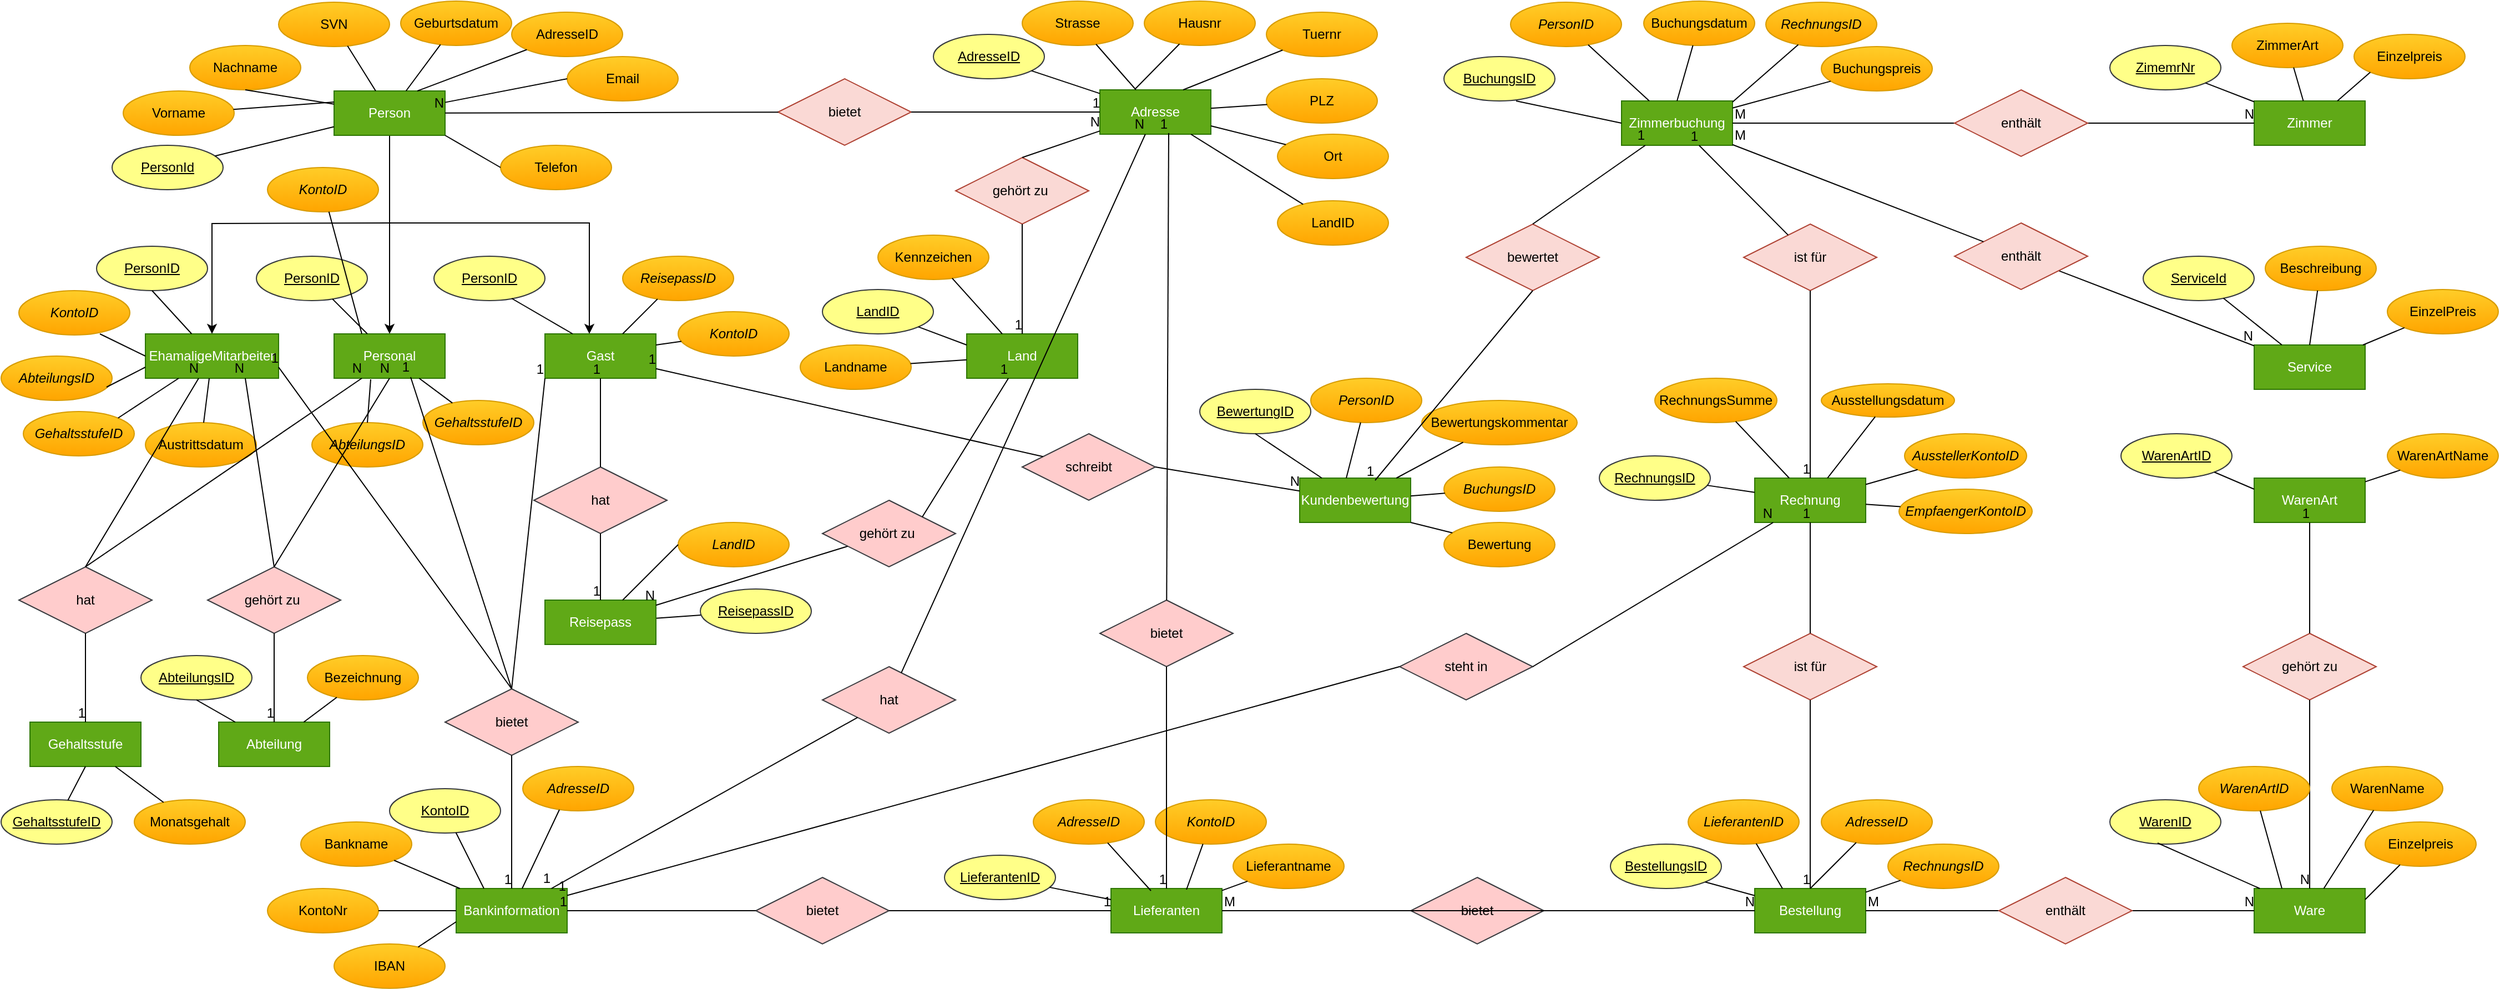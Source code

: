 <mxfile version="14.8.5" type="github">
  <diagram id="tc25s-KdlUhLTBiccRcp" name="Page-1">
    <mxGraphModel dx="8153" dy="1800" grid="1" gridSize="10" guides="1" tooltips="1" connect="1" arrows="1" fold="1" page="1" pageScale="1" pageWidth="4681" pageHeight="3300" math="0" shadow="0">
      <root>
        <mxCell id="0" />
        <mxCell id="1" parent="0" />
        <mxCell id="gb-sB6ZDZNAu9KjxvyiK-37" value="" style="edgeStyle=orthogonalEdgeStyle;rounded=0;orthogonalLoop=1;jettySize=auto;html=1;strokeColor=#000000;" edge="1" parent="1" source="gb-sB6ZDZNAu9KjxvyiK-8" target="gb-sB6ZDZNAu9KjxvyiK-36">
          <mxGeometry relative="1" as="geometry" />
        </mxCell>
        <mxCell id="gb-sB6ZDZNAu9KjxvyiK-39" value="" style="edgeStyle=orthogonalEdgeStyle;rounded=0;orthogonalLoop=1;jettySize=auto;html=1;strokeColor=#000000;" edge="1" parent="1" source="gb-sB6ZDZNAu9KjxvyiK-8" target="gb-sB6ZDZNAu9KjxvyiK-38">
          <mxGeometry relative="1" as="geometry">
            <Array as="points">
              <mxPoint x="320" y="250" />
              <mxPoint x="500" y="250" />
            </Array>
          </mxGeometry>
        </mxCell>
        <mxCell id="gb-sB6ZDZNAu9KjxvyiK-8" value="Person" style="whiteSpace=wrap;html=1;align=center;fillColor=#60a917;strokeColor=#2D7600;fontColor=#ffffff;" vertex="1" parent="1">
          <mxGeometry x="270" y="131" width="100" height="40" as="geometry" />
        </mxCell>
        <mxCell id="gb-sB6ZDZNAu9KjxvyiK-10" value="PersonId" style="ellipse;whiteSpace=wrap;html=1;align=center;fontStyle=4;fillColor=#ffff88;strokeColor=#36393d;" vertex="1" parent="1">
          <mxGeometry x="70" y="180" width="100" height="40" as="geometry" />
        </mxCell>
        <mxCell id="gb-sB6ZDZNAu9KjxvyiK-11" value="Vorname" style="ellipse;whiteSpace=wrap;html=1;align=center;gradientColor=#ffa500;fillColor=#ffcd28;strokeColor=#d79b00;" vertex="1" parent="1">
          <mxGeometry x="80" y="131" width="100" height="40" as="geometry" />
        </mxCell>
        <mxCell id="gb-sB6ZDZNAu9KjxvyiK-13" value="" style="endArrow=none;html=1;rounded=0;strokeColor=#000000;" edge="1" parent="1" source="gb-sB6ZDZNAu9KjxvyiK-10" target="gb-sB6ZDZNAu9KjxvyiK-8">
          <mxGeometry relative="1" as="geometry">
            <mxPoint x="200" y="190" as="sourcePoint" />
            <mxPoint x="360" y="190" as="targetPoint" />
          </mxGeometry>
        </mxCell>
        <mxCell id="gb-sB6ZDZNAu9KjxvyiK-14" value="" style="endArrow=none;html=1;rounded=0;strokeColor=#000000;entryX=0;entryY=0.25;entryDx=0;entryDy=0;" edge="1" parent="1" source="gb-sB6ZDZNAu9KjxvyiK-11" target="gb-sB6ZDZNAu9KjxvyiK-8">
          <mxGeometry relative="1" as="geometry">
            <mxPoint x="248.673" y="176.385" as="sourcePoint" />
            <mxPoint x="325" y="220" as="targetPoint" />
            <Array as="points" />
          </mxGeometry>
        </mxCell>
        <mxCell id="gb-sB6ZDZNAu9KjxvyiK-15" value="Nachname" style="ellipse;whiteSpace=wrap;html=1;align=center;gradientColor=#ffa500;fillColor=#ffcd28;strokeColor=#d79b00;" vertex="1" parent="1">
          <mxGeometry x="140" y="90" width="100" height="40" as="geometry" />
        </mxCell>
        <mxCell id="gb-sB6ZDZNAu9KjxvyiK-16" value="AdresseID" style="ellipse;whiteSpace=wrap;html=1;align=center;gradientColor=#ffa500;fillColor=#ffcd28;strokeColor=#d79b00;" vertex="1" parent="1">
          <mxGeometry x="430" y="60" width="100" height="40" as="geometry" />
        </mxCell>
        <mxCell id="gb-sB6ZDZNAu9KjxvyiK-17" value="Geburtsdatum" style="ellipse;whiteSpace=wrap;html=1;align=center;gradientColor=#ffa500;fillColor=#ffcd28;strokeColor=#d79b00;" vertex="1" parent="1">
          <mxGeometry x="330" y="50" width="100" height="40" as="geometry" />
        </mxCell>
        <mxCell id="gb-sB6ZDZNAu9KjxvyiK-18" value="SVN" style="ellipse;whiteSpace=wrap;html=1;align=center;gradientColor=#ffa500;fillColor=#ffcd28;strokeColor=#d79b00;" vertex="1" parent="1">
          <mxGeometry x="220" y="51" width="100" height="40" as="geometry" />
        </mxCell>
        <mxCell id="gb-sB6ZDZNAu9KjxvyiK-19" value="Email" style="ellipse;whiteSpace=wrap;html=1;align=center;gradientColor=#ffa500;fillColor=#ffcd28;strokeColor=#d79b00;" vertex="1" parent="1">
          <mxGeometry x="480" y="100" width="100" height="40" as="geometry" />
        </mxCell>
        <mxCell id="gb-sB6ZDZNAu9KjxvyiK-20" value="Telefon" style="ellipse;whiteSpace=wrap;html=1;align=center;gradientColor=#ffa500;fillColor=#ffcd28;strokeColor=#d79b00;" vertex="1" parent="1">
          <mxGeometry x="420" y="180" width="100" height="40" as="geometry" />
        </mxCell>
        <mxCell id="gb-sB6ZDZNAu9KjxvyiK-22" value="" style="endArrow=none;html=1;rounded=0;strokeColor=#000000;exitX=0.5;exitY=1;exitDx=0;exitDy=0;" edge="1" parent="1" source="gb-sB6ZDZNAu9KjxvyiK-15" target="gb-sB6ZDZNAu9KjxvyiK-8">
          <mxGeometry relative="1" as="geometry">
            <mxPoint x="340" y="470" as="sourcePoint" />
            <mxPoint x="500" y="470" as="targetPoint" />
          </mxGeometry>
        </mxCell>
        <mxCell id="gb-sB6ZDZNAu9KjxvyiK-23" value="" style="endArrow=none;html=1;rounded=0;strokeColor=#000000;" edge="1" parent="1" source="gb-sB6ZDZNAu9KjxvyiK-18" target="gb-sB6ZDZNAu9KjxvyiK-8">
          <mxGeometry relative="1" as="geometry">
            <mxPoint x="330" y="170" as="sourcePoint" />
            <mxPoint x="300" y="140" as="targetPoint" />
          </mxGeometry>
        </mxCell>
        <mxCell id="gb-sB6ZDZNAu9KjxvyiK-24" value="" style="endArrow=none;html=1;rounded=0;strokeColor=#000000;entryX=0;entryY=0.5;entryDx=0;entryDy=0;" edge="1" parent="1" source="gb-sB6ZDZNAu9KjxvyiK-8" target="gb-sB6ZDZNAu9KjxvyiK-19">
          <mxGeometry relative="1" as="geometry">
            <mxPoint x="399" y="240" as="sourcePoint" />
            <mxPoint x="429" y="290" as="targetPoint" />
          </mxGeometry>
        </mxCell>
        <mxCell id="gb-sB6ZDZNAu9KjxvyiK-25" value="" style="endArrow=none;html=1;rounded=0;strokeColor=#000000;entryX=0.75;entryY=0;entryDx=0;entryDy=0;" edge="1" parent="1" source="gb-sB6ZDZNAu9KjxvyiK-16" target="gb-sB6ZDZNAu9KjxvyiK-8">
          <mxGeometry relative="1" as="geometry">
            <mxPoint x="350" y="190" as="sourcePoint" />
            <mxPoint x="380" y="240" as="targetPoint" />
          </mxGeometry>
        </mxCell>
        <mxCell id="gb-sB6ZDZNAu9KjxvyiK-26" value="" style="endArrow=none;html=1;rounded=0;strokeColor=#000000;" edge="1" parent="1" source="gb-sB6ZDZNAu9KjxvyiK-17" target="gb-sB6ZDZNAu9KjxvyiK-8">
          <mxGeometry relative="1" as="geometry">
            <mxPoint x="360" y="200" as="sourcePoint" />
            <mxPoint x="390" y="250" as="targetPoint" />
          </mxGeometry>
        </mxCell>
        <mxCell id="gb-sB6ZDZNAu9KjxvyiK-27" value="" style="endArrow=none;html=1;rounded=0;strokeColor=#000000;exitX=1;exitY=1;exitDx=0;exitDy=0;entryX=0;entryY=0.5;entryDx=0;entryDy=0;" edge="1" parent="1" source="gb-sB6ZDZNAu9KjxvyiK-8" target="gb-sB6ZDZNAu9KjxvyiK-20">
          <mxGeometry relative="1" as="geometry">
            <mxPoint x="370" y="210" as="sourcePoint" />
            <mxPoint x="400" y="260" as="targetPoint" />
          </mxGeometry>
        </mxCell>
        <mxCell id="gb-sB6ZDZNAu9KjxvyiK-33" value="EhamaligeMitarbeiter" style="whiteSpace=wrap;html=1;align=center;fillColor=#60a917;strokeColor=#2D7600;fontColor=#ffffff;" vertex="1" parent="1">
          <mxGeometry x="100" y="350" width="120" height="40" as="geometry" />
        </mxCell>
        <mxCell id="gb-sB6ZDZNAu9KjxvyiK-36" value="Personal" style="whiteSpace=wrap;html=1;align=center;fillColor=#60a917;strokeColor=#2D7600;fontColor=#ffffff;" vertex="1" parent="1">
          <mxGeometry x="270" y="350" width="100" height="40" as="geometry" />
        </mxCell>
        <mxCell id="gb-sB6ZDZNAu9KjxvyiK-38" value="Gast" style="whiteSpace=wrap;html=1;align=center;fillColor=#60a917;strokeColor=#2D7600;fontColor=#ffffff;" vertex="1" parent="1">
          <mxGeometry x="460" y="350" width="100" height="40" as="geometry" />
        </mxCell>
        <mxCell id="gb-sB6ZDZNAu9KjxvyiK-40" value="" style="edgeStyle=orthogonalEdgeStyle;rounded=0;orthogonalLoop=1;jettySize=auto;html=1;strokeColor=#000000;entryX=0.5;entryY=0;entryDx=0;entryDy=0;" edge="1" parent="1" target="gb-sB6ZDZNAu9KjxvyiK-33">
          <mxGeometry relative="1" as="geometry">
            <mxPoint x="320" y="250" as="sourcePoint" />
            <mxPoint x="330" y="360" as="targetPoint" />
          </mxGeometry>
        </mxCell>
        <mxCell id="gb-sB6ZDZNAu9KjxvyiK-43" value="PersonID" style="ellipse;whiteSpace=wrap;html=1;align=center;fontStyle=4;fillColor=#ffff88;strokeColor=#36393d;" vertex="1" parent="1">
          <mxGeometry x="56" y="271" width="100" height="40" as="geometry" />
        </mxCell>
        <mxCell id="gb-sB6ZDZNAu9KjxvyiK-44" value="PersonID" style="ellipse;whiteSpace=wrap;html=1;align=center;fontStyle=4;fillColor=#ffff88;strokeColor=#36393d;" vertex="1" parent="1">
          <mxGeometry x="200" y="280" width="100" height="40" as="geometry" />
        </mxCell>
        <mxCell id="gb-sB6ZDZNAu9KjxvyiK-45" value="PersonID" style="ellipse;whiteSpace=wrap;html=1;align=center;fontStyle=4;fillColor=#ffff88;strokeColor=#36393d;" vertex="1" parent="1">
          <mxGeometry x="360" y="280" width="100" height="40" as="geometry" />
        </mxCell>
        <mxCell id="gb-sB6ZDZNAu9KjxvyiK-46" value="&lt;i&gt;KontoID&lt;/i&gt;" style="ellipse;whiteSpace=wrap;html=1;align=center;gradientColor=#ffa500;fillColor=#ffcd28;strokeColor=#d79b00;" vertex="1" parent="1">
          <mxGeometry x="-14" y="311" width="100" height="40" as="geometry" />
        </mxCell>
        <mxCell id="gb-sB6ZDZNAu9KjxvyiK-47" value="&lt;i&gt;AbteilungsID&lt;/i&gt;" style="ellipse;whiteSpace=wrap;html=1;align=center;gradientColor=#ffa500;fillColor=#ffcd28;strokeColor=#d79b00;" vertex="1" parent="1">
          <mxGeometry x="-30" y="370" width="100" height="40" as="geometry" />
        </mxCell>
        <mxCell id="gb-sB6ZDZNAu9KjxvyiK-48" value="&lt;i&gt;GehaltsstufeID&lt;/i&gt;" style="ellipse;whiteSpace=wrap;html=1;align=center;gradientColor=#ffa500;fillColor=#ffcd28;strokeColor=#d79b00;" vertex="1" parent="1">
          <mxGeometry x="-10" y="420" width="100" height="40" as="geometry" />
        </mxCell>
        <mxCell id="gb-sB6ZDZNAu9KjxvyiK-49" value="Austrittsdatum" style="ellipse;whiteSpace=wrap;html=1;align=center;gradientColor=#ffa500;fillColor=#ffcd28;strokeColor=#d79b00;" vertex="1" parent="1">
          <mxGeometry x="100" y="430" width="100" height="40" as="geometry" />
        </mxCell>
        <mxCell id="gb-sB6ZDZNAu9KjxvyiK-50" value="&lt;i&gt;KontoID&lt;/i&gt;" style="ellipse;whiteSpace=wrap;html=1;align=center;gradientColor=#ffa500;fillColor=#ffcd28;strokeColor=#d79b00;" vertex="1" parent="1">
          <mxGeometry x="210" y="200" width="100" height="40" as="geometry" />
        </mxCell>
        <mxCell id="gb-sB6ZDZNAu9KjxvyiK-51" value="&lt;i&gt;AbteilungsID&lt;/i&gt;" style="ellipse;whiteSpace=wrap;html=1;align=center;gradientColor=#ffa500;fillColor=#ffcd28;strokeColor=#d79b00;" vertex="1" parent="1">
          <mxGeometry x="250" y="430" width="100" height="40" as="geometry" />
        </mxCell>
        <mxCell id="gb-sB6ZDZNAu9KjxvyiK-52" value="&lt;i&gt;GehaltsstufeID&lt;/i&gt;" style="ellipse;whiteSpace=wrap;html=1;align=center;gradientColor=#ffa500;fillColor=#ffcd28;strokeColor=#d79b00;" vertex="1" parent="1">
          <mxGeometry x="350" y="410" width="100" height="40" as="geometry" />
        </mxCell>
        <mxCell id="gb-sB6ZDZNAu9KjxvyiK-53" style="edgeStyle=orthogonalEdgeStyle;rounded=0;orthogonalLoop=1;jettySize=auto;html=1;exitX=0.5;exitY=1;exitDx=0;exitDy=0;strokeColor=#000000;" edge="1" parent="1" source="gb-sB6ZDZNAu9KjxvyiK-8" target="gb-sB6ZDZNAu9KjxvyiK-8">
          <mxGeometry relative="1" as="geometry" />
        </mxCell>
        <mxCell id="gb-sB6ZDZNAu9KjxvyiK-54" value="" style="endArrow=none;html=1;rounded=0;strokeColor=#000000;entryX=0.25;entryY=1;entryDx=0;entryDy=0;exitX=1;exitY=0;exitDx=0;exitDy=0;" edge="1" parent="1" source="gb-sB6ZDZNAu9KjxvyiK-48" target="gb-sB6ZDZNAu9KjxvyiK-33">
          <mxGeometry relative="1" as="geometry">
            <mxPoint x="60" y="442" as="sourcePoint" />
            <mxPoint x="181.05" y="429.998" as="targetPoint" />
          </mxGeometry>
        </mxCell>
        <mxCell id="gb-sB6ZDZNAu9KjxvyiK-55" value="" style="endArrow=none;html=1;rounded=0;strokeColor=#000000;exitX=0.95;exitY=0.7;exitDx=0;exitDy=0;exitPerimeter=0;entryX=0;entryY=0.75;entryDx=0;entryDy=0;" edge="1" parent="1" source="gb-sB6ZDZNAu9KjxvyiK-47" target="gb-sB6ZDZNAu9KjxvyiK-33">
          <mxGeometry relative="1" as="geometry">
            <mxPoint x="39.999" y="391.571" as="sourcePoint" />
            <mxPoint x="171.05" y="379.998" as="targetPoint" />
          </mxGeometry>
        </mxCell>
        <mxCell id="gb-sB6ZDZNAu9KjxvyiK-56" value="" style="endArrow=none;html=1;rounded=0;strokeColor=#000000;exitX=0.73;exitY=0.975;exitDx=0;exitDy=0;exitPerimeter=0;entryX=0;entryY=0.5;entryDx=0;entryDy=0;" edge="1" parent="1" source="gb-sB6ZDZNAu9KjxvyiK-46" target="gb-sB6ZDZNAu9KjxvyiK-33">
          <mxGeometry relative="1" as="geometry">
            <mxPoint x="168.949" y="205.921" as="sourcePoint" />
            <mxPoint x="300" y="194.348" as="targetPoint" />
          </mxGeometry>
        </mxCell>
        <mxCell id="gb-sB6ZDZNAu9KjxvyiK-57" value="" style="endArrow=none;html=1;rounded=0;strokeColor=#000000;exitX=0.5;exitY=1;exitDx=0;exitDy=0;" edge="1" parent="1" source="gb-sB6ZDZNAu9KjxvyiK-43" target="gb-sB6ZDZNAu9KjxvyiK-33">
          <mxGeometry relative="1" as="geometry">
            <mxPoint x="178.949" y="215.921" as="sourcePoint" />
            <mxPoint x="310" y="204.348" as="targetPoint" />
          </mxGeometry>
        </mxCell>
        <mxCell id="gb-sB6ZDZNAu9KjxvyiK-58" value="" style="endArrow=none;html=1;rounded=0;strokeColor=#000000;" edge="1" parent="1" source="gb-sB6ZDZNAu9KjxvyiK-49" target="gb-sB6ZDZNAu9KjxvyiK-33">
          <mxGeometry relative="1" as="geometry">
            <mxPoint x="188.949" y="225.921" as="sourcePoint" />
            <mxPoint x="320" y="214.348" as="targetPoint" />
          </mxGeometry>
        </mxCell>
        <mxCell id="gb-sB6ZDZNAu9KjxvyiK-59" value="" style="endArrow=none;html=1;rounded=0;strokeColor=#000000;" edge="1" parent="1" source="gb-sB6ZDZNAu9KjxvyiK-44" target="gb-sB6ZDZNAu9KjxvyiK-36">
          <mxGeometry relative="1" as="geometry">
            <mxPoint x="240" y="330" as="sourcePoint" />
            <mxPoint x="330" y="224.348" as="targetPoint" />
          </mxGeometry>
        </mxCell>
        <mxCell id="gb-sB6ZDZNAu9KjxvyiK-60" value="" style="endArrow=none;html=1;rounded=0;strokeColor=#000000;entryX=0.25;entryY=0;entryDx=0;entryDy=0;" edge="1" parent="1" source="gb-sB6ZDZNAu9KjxvyiK-50" target="gb-sB6ZDZNAu9KjxvyiK-36">
          <mxGeometry relative="1" as="geometry">
            <mxPoint x="208.949" y="245.921" as="sourcePoint" />
            <mxPoint x="340" y="234.348" as="targetPoint" />
          </mxGeometry>
        </mxCell>
        <mxCell id="gb-sB6ZDZNAu9KjxvyiK-61" value="" style="endArrow=none;html=1;rounded=0;strokeColor=#000000;exitX=0.5;exitY=0;exitDx=0;exitDy=0;entryX=0.33;entryY=1.025;entryDx=0;entryDy=0;entryPerimeter=0;" edge="1" parent="1" source="gb-sB6ZDZNAu9KjxvyiK-51" target="gb-sB6ZDZNAu9KjxvyiK-36">
          <mxGeometry relative="1" as="geometry">
            <mxPoint x="218.949" y="255.921" as="sourcePoint" />
            <mxPoint x="310" y="380" as="targetPoint" />
          </mxGeometry>
        </mxCell>
        <mxCell id="gb-sB6ZDZNAu9KjxvyiK-62" value="" style="endArrow=none;html=1;rounded=0;strokeColor=#000000;" edge="1" parent="1" source="gb-sB6ZDZNAu9KjxvyiK-52" target="gb-sB6ZDZNAu9KjxvyiK-36">
          <mxGeometry relative="1" as="geometry">
            <mxPoint x="228.949" y="265.921" as="sourcePoint" />
            <mxPoint x="360" y="254.348" as="targetPoint" />
          </mxGeometry>
        </mxCell>
        <mxCell id="gb-sB6ZDZNAu9KjxvyiK-63" value="" style="endArrow=none;html=1;rounded=0;strokeColor=#000000;entryX=0.25;entryY=0;entryDx=0;entryDy=0;exitX=0.7;exitY=0.95;exitDx=0;exitDy=0;exitPerimeter=0;" edge="1" parent="1" source="gb-sB6ZDZNAu9KjxvyiK-45" target="gb-sB6ZDZNAu9KjxvyiK-38">
          <mxGeometry relative="1" as="geometry">
            <mxPoint x="238.949" y="275.921" as="sourcePoint" />
            <mxPoint x="370" y="264.348" as="targetPoint" />
          </mxGeometry>
        </mxCell>
        <mxCell id="gb-sB6ZDZNAu9KjxvyiK-64" value="&lt;i&gt;ReisepassID&lt;/i&gt;" style="ellipse;whiteSpace=wrap;html=1;align=center;gradientColor=#ffa500;fillColor=#ffcd28;strokeColor=#d79b00;" vertex="1" parent="1">
          <mxGeometry x="530" y="280" width="100" height="40" as="geometry" />
        </mxCell>
        <mxCell id="gb-sB6ZDZNAu9KjxvyiK-65" value="&lt;i&gt;KontoID&lt;/i&gt;" style="ellipse;whiteSpace=wrap;html=1;align=center;gradientColor=#ffa500;fillColor=#ffcd28;strokeColor=#d79b00;" vertex="1" parent="1">
          <mxGeometry x="580" y="330" width="100" height="40" as="geometry" />
        </mxCell>
        <mxCell id="gb-sB6ZDZNAu9KjxvyiK-66" value="" style="endArrow=none;html=1;rounded=0;strokeColor=#000000;" edge="1" parent="1" source="gb-sB6ZDZNAu9KjxvyiK-71" target="gb-sB6ZDZNAu9KjxvyiK-83">
          <mxGeometry relative="1" as="geometry">
            <mxPoint x="560" y="620" as="sourcePoint" />
            <mxPoint x="586" y="551" as="targetPoint" />
          </mxGeometry>
        </mxCell>
        <mxCell id="gb-sB6ZDZNAu9KjxvyiK-67" value="" style="endArrow=none;html=1;rounded=0;exitX=1;exitY=0.25;exitDx=0;exitDy=0;gradientColor=#ffa500;fillColor=#ffcd28;" edge="1" parent="1" source="gb-sB6ZDZNAu9KjxvyiK-38" target="gb-sB6ZDZNAu9KjxvyiK-65">
          <mxGeometry relative="1" as="geometry">
            <mxPoint x="570" y="420" as="sourcePoint" />
            <mxPoint x="596" y="351" as="targetPoint" />
          </mxGeometry>
        </mxCell>
        <mxCell id="gb-sB6ZDZNAu9KjxvyiK-68" value="" style="endArrow=none;html=1;rounded=0;gradientColor=#ffa500;fillColor=#ffcd28;" edge="1" parent="1" source="gb-sB6ZDZNAu9KjxvyiK-38" target="gb-sB6ZDZNAu9KjxvyiK-64">
          <mxGeometry relative="1" as="geometry">
            <mxPoint x="300" y="490" as="sourcePoint" />
            <mxPoint x="326" y="421" as="targetPoint" />
          </mxGeometry>
        </mxCell>
        <mxCell id="gb-sB6ZDZNAu9KjxvyiK-70" value="hat" style="shape=rhombus;perimeter=rhombusPerimeter;whiteSpace=wrap;html=1;align=center;fillColor=#ffcccc;strokeColor=#36393d;" vertex="1" parent="1">
          <mxGeometry x="450" y="470" width="120" height="60" as="geometry" />
        </mxCell>
        <mxCell id="gb-sB6ZDZNAu9KjxvyiK-71" value="Reisepass" style="whiteSpace=wrap;html=1;align=center;fillColor=#60a917;strokeColor=#2D7600;fontColor=#ffffff;" vertex="1" parent="1">
          <mxGeometry x="460" y="590" width="100" height="40" as="geometry" />
        </mxCell>
        <mxCell id="gb-sB6ZDZNAu9KjxvyiK-78" value="" style="endArrow=none;html=1;rounded=0;strokeColor=#000000;entryX=0.5;entryY=1;entryDx=0;entryDy=0;exitX=0.5;exitY=0;exitDx=0;exitDy=0;" edge="1" parent="1" source="gb-sB6ZDZNAu9KjxvyiK-70" target="gb-sB6ZDZNAu9KjxvyiK-38">
          <mxGeometry relative="1" as="geometry">
            <mxPoint x="520" y="470" as="sourcePoint" />
            <mxPoint x="680" y="470" as="targetPoint" />
          </mxGeometry>
        </mxCell>
        <mxCell id="gb-sB6ZDZNAu9KjxvyiK-79" value="1" style="resizable=0;html=1;align=right;verticalAlign=bottom;" connectable="0" vertex="1" parent="gb-sB6ZDZNAu9KjxvyiK-78">
          <mxGeometry x="1" relative="1" as="geometry" />
        </mxCell>
        <mxCell id="gb-sB6ZDZNAu9KjxvyiK-80" value="" style="endArrow=none;html=1;rounded=0;strokeColor=#000000;entryX=0.5;entryY=0;entryDx=0;entryDy=0;exitX=0.5;exitY=1;exitDx=0;exitDy=0;" edge="1" parent="1" source="gb-sB6ZDZNAu9KjxvyiK-70" target="gb-sB6ZDZNAu9KjxvyiK-71">
          <mxGeometry relative="1" as="geometry">
            <mxPoint x="520" y="480" as="sourcePoint" />
            <mxPoint x="520" y="400" as="targetPoint" />
          </mxGeometry>
        </mxCell>
        <mxCell id="gb-sB6ZDZNAu9KjxvyiK-81" value="1" style="resizable=0;html=1;align=right;verticalAlign=bottom;" connectable="0" vertex="1" parent="gb-sB6ZDZNAu9KjxvyiK-80">
          <mxGeometry x="1" relative="1" as="geometry" />
        </mxCell>
        <mxCell id="gb-sB6ZDZNAu9KjxvyiK-82" value="&lt;i&gt;LandID&lt;/i&gt;" style="ellipse;whiteSpace=wrap;html=1;align=center;gradientColor=#ffa500;fillColor=#ffcd28;strokeColor=#d79b00;" vertex="1" parent="1">
          <mxGeometry x="580" y="520" width="100" height="40" as="geometry" />
        </mxCell>
        <mxCell id="gb-sB6ZDZNAu9KjxvyiK-83" value="ReisepassID" style="ellipse;whiteSpace=wrap;html=1;align=center;fontStyle=4;fillColor=#ffff88;strokeColor=#36393d;" vertex="1" parent="1">
          <mxGeometry x="600" y="580" width="100" height="40" as="geometry" />
        </mxCell>
        <mxCell id="gb-sB6ZDZNAu9KjxvyiK-84" value="" style="endArrow=none;html=1;rounded=0;strokeColor=#000000;entryX=0;entryY=0.5;entryDx=0;entryDy=0;" edge="1" parent="1" source="gb-sB6ZDZNAu9KjxvyiK-71" target="gb-sB6ZDZNAu9KjxvyiK-82">
          <mxGeometry relative="1" as="geometry">
            <mxPoint x="800" y="450" as="sourcePoint" />
            <mxPoint x="826" y="381" as="targetPoint" />
          </mxGeometry>
        </mxCell>
        <mxCell id="gb-sB6ZDZNAu9KjxvyiK-85" value="hat" style="shape=rhombus;perimeter=rhombusPerimeter;whiteSpace=wrap;html=1;align=center;fillColor=#ffcccc;strokeColor=#36393d;" vertex="1" parent="1">
          <mxGeometry x="-14" y="560" width="120" height="60" as="geometry" />
        </mxCell>
        <mxCell id="gb-sB6ZDZNAu9KjxvyiK-86" value="gehört zu&amp;nbsp;" style="shape=rhombus;perimeter=rhombusPerimeter;whiteSpace=wrap;html=1;align=center;fillColor=#ffcccc;strokeColor=#36393d;" vertex="1" parent="1">
          <mxGeometry x="156" y="560" width="120" height="60" as="geometry" />
        </mxCell>
        <mxCell id="gb-sB6ZDZNAu9KjxvyiK-95" value="Gehaltsstufe" style="whiteSpace=wrap;html=1;align=center;fillColor=#60a917;strokeColor=#2D7600;fontColor=#ffffff;" vertex="1" parent="1">
          <mxGeometry x="-4" y="700" width="100" height="40" as="geometry" />
        </mxCell>
        <mxCell id="gb-sB6ZDZNAu9KjxvyiK-96" value="" style="endArrow=none;html=1;rounded=0;strokeColor=#000000;" edge="1" parent="1" target="gb-sB6ZDZNAu9KjxvyiK-95">
          <mxGeometry relative="1" as="geometry">
            <mxPoint x="46" y="620" as="sourcePoint" />
            <mxPoint x="46" y="690" as="targetPoint" />
          </mxGeometry>
        </mxCell>
        <mxCell id="gb-sB6ZDZNAu9KjxvyiK-97" value="1" style="resizable=0;html=1;align=right;verticalAlign=bottom;" connectable="0" vertex="1" parent="gb-sB6ZDZNAu9KjxvyiK-96">
          <mxGeometry x="1" relative="1" as="geometry" />
        </mxCell>
        <mxCell id="gb-sB6ZDZNAu9KjxvyiK-98" value="Abteilung" style="whiteSpace=wrap;html=1;align=center;fillColor=#60a917;strokeColor=#2D7600;fontColor=#ffffff;" vertex="1" parent="1">
          <mxGeometry x="166" y="700" width="100" height="40" as="geometry" />
        </mxCell>
        <mxCell id="gb-sB6ZDZNAu9KjxvyiK-99" value="" style="endArrow=none;html=1;rounded=0;strokeColor=#000000;" edge="1" parent="1" target="gb-sB6ZDZNAu9KjxvyiK-98">
          <mxGeometry relative="1" as="geometry">
            <mxPoint x="216" y="620" as="sourcePoint" />
            <mxPoint x="216" y="690" as="targetPoint" />
          </mxGeometry>
        </mxCell>
        <mxCell id="gb-sB6ZDZNAu9KjxvyiK-100" value="1" style="resizable=0;html=1;align=right;verticalAlign=bottom;" connectable="0" vertex="1" parent="gb-sB6ZDZNAu9KjxvyiK-99">
          <mxGeometry x="1" relative="1" as="geometry" />
        </mxCell>
        <mxCell id="gb-sB6ZDZNAu9KjxvyiK-101" value="GehaltsstufeID" style="ellipse;whiteSpace=wrap;html=1;align=center;fontStyle=4;fillColor=#ffff88;strokeColor=#36393d;" vertex="1" parent="1">
          <mxGeometry x="-30" y="770" width="100" height="40" as="geometry" />
        </mxCell>
        <mxCell id="gb-sB6ZDZNAu9KjxvyiK-102" value="AbteilungsID" style="ellipse;whiteSpace=wrap;html=1;align=center;fontStyle=4;fillColor=#ffff88;strokeColor=#36393d;" vertex="1" parent="1">
          <mxGeometry x="96" y="640" width="100" height="40" as="geometry" />
        </mxCell>
        <mxCell id="gb-sB6ZDZNAu9KjxvyiK-103" value="Monatsgehalt" style="ellipse;whiteSpace=wrap;html=1;align=center;gradientColor=#ffa500;fillColor=#ffcd28;strokeColor=#d79b00;" vertex="1" parent="1">
          <mxGeometry x="90" y="770" width="100" height="40" as="geometry" />
        </mxCell>
        <mxCell id="gb-sB6ZDZNAu9KjxvyiK-104" value="Bezeichnung" style="ellipse;whiteSpace=wrap;html=1;align=center;gradientColor=#ffa500;fillColor=#ffcd28;strokeColor=#d79b00;" vertex="1" parent="1">
          <mxGeometry x="246" y="640" width="100" height="40" as="geometry" />
        </mxCell>
        <mxCell id="gb-sB6ZDZNAu9KjxvyiK-105" value="" style="endArrow=none;html=1;rounded=0;strokeColor=#000000;entryX=0.5;entryY=1;entryDx=0;entryDy=0;" edge="1" parent="1" source="gb-sB6ZDZNAu9KjxvyiK-101" target="gb-sB6ZDZNAu9KjxvyiK-95">
          <mxGeometry relative="1" as="geometry">
            <mxPoint x="466" y="600" as="sourcePoint" />
            <mxPoint x="16" y="700" as="targetPoint" />
          </mxGeometry>
        </mxCell>
        <mxCell id="gb-sB6ZDZNAu9KjxvyiK-106" value="" style="endArrow=none;html=1;rounded=0;strokeColor=#000000;" edge="1" parent="1" source="gb-sB6ZDZNAu9KjxvyiK-103" target="gb-sB6ZDZNAu9KjxvyiK-95">
          <mxGeometry relative="1" as="geometry">
            <mxPoint x="476" y="610" as="sourcePoint" />
            <mxPoint x="526" y="560" as="targetPoint" />
          </mxGeometry>
        </mxCell>
        <mxCell id="gb-sB6ZDZNAu9KjxvyiK-107" value="" style="endArrow=none;html=1;rounded=0;strokeColor=#000000;" edge="1" parent="1" source="gb-sB6ZDZNAu9KjxvyiK-98" target="gb-sB6ZDZNAu9KjxvyiK-104">
          <mxGeometry relative="1" as="geometry">
            <mxPoint x="486" y="620" as="sourcePoint" />
            <mxPoint x="536" y="570" as="targetPoint" />
          </mxGeometry>
        </mxCell>
        <mxCell id="gb-sB6ZDZNAu9KjxvyiK-108" value="" style="endArrow=none;html=1;rounded=0;strokeColor=#000000;entryX=0.5;entryY=1;entryDx=0;entryDy=0;" edge="1" parent="1" source="gb-sB6ZDZNAu9KjxvyiK-98" target="gb-sB6ZDZNAu9KjxvyiK-102">
          <mxGeometry relative="1" as="geometry">
            <mxPoint x="496" y="630" as="sourcePoint" />
            <mxPoint x="546" y="580" as="targetPoint" />
          </mxGeometry>
        </mxCell>
        <mxCell id="gb-sB6ZDZNAu9KjxvyiK-109" value="bietet" style="shape=rhombus;perimeter=rhombusPerimeter;whiteSpace=wrap;html=1;align=center;fillColor=#ffcccc;strokeColor=#36393d;" vertex="1" parent="1">
          <mxGeometry x="370" y="670" width="120" height="60" as="geometry" />
        </mxCell>
        <mxCell id="gb-sB6ZDZNAu9KjxvyiK-110" value="" style="endArrow=none;html=1;rounded=0;strokeColor=#000000;entryX=1;entryY=0.75;entryDx=0;entryDy=0;exitX=0.5;exitY=0;exitDx=0;exitDy=0;" edge="1" parent="1" source="gb-sB6ZDZNAu9KjxvyiK-109" target="gb-sB6ZDZNAu9KjxvyiK-33">
          <mxGeometry relative="1" as="geometry">
            <mxPoint x="520" y="480" as="sourcePoint" />
            <mxPoint x="520" y="400" as="targetPoint" />
          </mxGeometry>
        </mxCell>
        <mxCell id="gb-sB6ZDZNAu9KjxvyiK-111" value="1" style="resizable=0;html=1;align=right;verticalAlign=bottom;" connectable="0" vertex="1" parent="gb-sB6ZDZNAu9KjxvyiK-110">
          <mxGeometry x="1" relative="1" as="geometry" />
        </mxCell>
        <mxCell id="gb-sB6ZDZNAu9KjxvyiK-112" value="" style="endArrow=none;html=1;rounded=0;strokeColor=#000000;exitX=0.5;exitY=0;exitDx=0;exitDy=0;entryX=0.69;entryY=0.975;entryDx=0;entryDy=0;entryPerimeter=0;" edge="1" parent="1" source="gb-sB6ZDZNAu9KjxvyiK-109" target="gb-sB6ZDZNAu9KjxvyiK-36">
          <mxGeometry relative="1" as="geometry">
            <mxPoint x="530" y="490" as="sourcePoint" />
            <mxPoint x="530" y="410" as="targetPoint" />
          </mxGeometry>
        </mxCell>
        <mxCell id="gb-sB6ZDZNAu9KjxvyiK-113" value="1" style="resizable=0;html=1;align=right;verticalAlign=bottom;" connectable="0" vertex="1" parent="gb-sB6ZDZNAu9KjxvyiK-112">
          <mxGeometry x="1" relative="1" as="geometry" />
        </mxCell>
        <mxCell id="gb-sB6ZDZNAu9KjxvyiK-114" value="" style="endArrow=none;html=1;rounded=0;strokeColor=#000000;entryX=0;entryY=1;entryDx=0;entryDy=0;exitX=0.5;exitY=0;exitDx=0;exitDy=0;" edge="1" parent="1" source="gb-sB6ZDZNAu9KjxvyiK-109" target="gb-sB6ZDZNAu9KjxvyiK-38">
          <mxGeometry relative="1" as="geometry">
            <mxPoint x="540" y="500" as="sourcePoint" />
            <mxPoint x="540" y="420" as="targetPoint" />
          </mxGeometry>
        </mxCell>
        <mxCell id="gb-sB6ZDZNAu9KjxvyiK-115" value="1" style="resizable=0;html=1;align=right;verticalAlign=bottom;" connectable="0" vertex="1" parent="gb-sB6ZDZNAu9KjxvyiK-114">
          <mxGeometry x="1" relative="1" as="geometry" />
        </mxCell>
        <mxCell id="gb-sB6ZDZNAu9KjxvyiK-116" value="Bankinformation" style="whiteSpace=wrap;html=1;align=center;fillColor=#60a917;strokeColor=#2D7600;fontColor=#ffffff;" vertex="1" parent="1">
          <mxGeometry x="380" y="850" width="100" height="40" as="geometry" />
        </mxCell>
        <mxCell id="gb-sB6ZDZNAu9KjxvyiK-117" value="" style="endArrow=none;html=1;rounded=0;strokeColor=#000000;exitX=0.5;exitY=1;exitDx=0;exitDy=0;" edge="1" parent="1" source="gb-sB6ZDZNAu9KjxvyiK-109" target="gb-sB6ZDZNAu9KjxvyiK-116">
          <mxGeometry relative="1" as="geometry">
            <mxPoint x="520" y="540" as="sourcePoint" />
            <mxPoint x="520" y="600" as="targetPoint" />
          </mxGeometry>
        </mxCell>
        <mxCell id="gb-sB6ZDZNAu9KjxvyiK-118" value="1" style="resizable=0;html=1;align=right;verticalAlign=bottom;" connectable="0" vertex="1" parent="gb-sB6ZDZNAu9KjxvyiK-117">
          <mxGeometry x="1" relative="1" as="geometry" />
        </mxCell>
        <mxCell id="gb-sB6ZDZNAu9KjxvyiK-119" value="bietet" style="shape=rhombus;perimeter=rhombusPerimeter;whiteSpace=wrap;html=1;align=center;fillColor=#fad9d5;strokeColor=#ae4132;" vertex="1" parent="1">
          <mxGeometry x="670" y="120" width="120" height="60" as="geometry" />
        </mxCell>
        <mxCell id="gb-sB6ZDZNAu9KjxvyiK-120" value="Adresse" style="whiteSpace=wrap;html=1;align=center;fillColor=#60a917;strokeColor=#2D7600;fontColor=#ffffff;" vertex="1" parent="1">
          <mxGeometry x="960" y="130" width="100" height="40" as="geometry" />
        </mxCell>
        <mxCell id="gb-sB6ZDZNAu9KjxvyiK-121" value="&lt;u&gt;AdresseID&lt;/u&gt;" style="ellipse;whiteSpace=wrap;html=1;align=center;fillColor=#ffff88;strokeColor=#36393d;" vertex="1" parent="1">
          <mxGeometry x="810" y="80" width="100" height="40" as="geometry" />
        </mxCell>
        <mxCell id="gb-sB6ZDZNAu9KjxvyiK-122" value="Strasse" style="ellipse;whiteSpace=wrap;html=1;align=center;gradientColor=#ffa500;fillColor=#ffcd28;strokeColor=#d79b00;" vertex="1" parent="1">
          <mxGeometry x="890" y="50" width="100" height="40" as="geometry" />
        </mxCell>
        <mxCell id="gb-sB6ZDZNAu9KjxvyiK-123" value="Hausnr" style="ellipse;whiteSpace=wrap;html=1;align=center;gradientColor=#ffa500;fillColor=#ffcd28;strokeColor=#d79b00;" vertex="1" parent="1">
          <mxGeometry x="1000" y="50" width="100" height="40" as="geometry" />
        </mxCell>
        <mxCell id="gb-sB6ZDZNAu9KjxvyiK-124" value="Tuernr" style="ellipse;whiteSpace=wrap;html=1;align=center;gradientColor=#ffa500;fillColor=#ffcd28;strokeColor=#d79b00;" vertex="1" parent="1">
          <mxGeometry x="1110" y="60" width="100" height="40" as="geometry" />
        </mxCell>
        <mxCell id="gb-sB6ZDZNAu9KjxvyiK-125" value="PLZ" style="ellipse;whiteSpace=wrap;html=1;align=center;gradientColor=#ffa500;fillColor=#ffcd28;strokeColor=#d79b00;" vertex="1" parent="1">
          <mxGeometry x="1110" y="120" width="100" height="40" as="geometry" />
        </mxCell>
        <mxCell id="gb-sB6ZDZNAu9KjxvyiK-126" value="Ort" style="ellipse;whiteSpace=wrap;html=1;align=center;gradientColor=#ffa500;fillColor=#ffcd28;strokeColor=#d79b00;" vertex="1" parent="1">
          <mxGeometry x="1120" y="170" width="100" height="40" as="geometry" />
        </mxCell>
        <mxCell id="gb-sB6ZDZNAu9KjxvyiK-127" value="LandID" style="ellipse;whiteSpace=wrap;html=1;align=center;gradientColor=#ffa500;fillColor=#ffcd28;strokeColor=#d79b00;" vertex="1" parent="1">
          <mxGeometry x="1120" y="230" width="100" height="40" as="geometry" />
        </mxCell>
        <mxCell id="gb-sB6ZDZNAu9KjxvyiK-128" value="gehört zu&amp;nbsp;" style="shape=rhombus;perimeter=rhombusPerimeter;whiteSpace=wrap;html=1;align=center;fillColor=#fad9d5;strokeColor=#ae4132;" vertex="1" parent="1">
          <mxGeometry x="830" y="191" width="120" height="60" as="geometry" />
        </mxCell>
        <mxCell id="gb-sB6ZDZNAu9KjxvyiK-130" value="" style="endArrow=none;html=1;rounded=0;strokeColor=#000000;exitX=0.5;exitY=0;exitDx=0;exitDy=0;entryX=0.75;entryY=1;entryDx=0;entryDy=0;" edge="1" parent="1" source="gb-sB6ZDZNAu9KjxvyiK-86" target="gb-sB6ZDZNAu9KjxvyiK-33">
          <mxGeometry relative="1" as="geometry">
            <mxPoint x="470" y="570" as="sourcePoint" />
            <mxPoint x="630" y="570" as="targetPoint" />
          </mxGeometry>
        </mxCell>
        <mxCell id="gb-sB6ZDZNAu9KjxvyiK-131" value="N" style="resizable=0;html=1;align=right;verticalAlign=bottom;" connectable="0" vertex="1" parent="gb-sB6ZDZNAu9KjxvyiK-130">
          <mxGeometry x="1" relative="1" as="geometry" />
        </mxCell>
        <mxCell id="gb-sB6ZDZNAu9KjxvyiK-132" value="" style="endArrow=none;html=1;rounded=0;strokeColor=#000000;exitX=0.5;exitY=0;exitDx=0;exitDy=0;entryX=0.5;entryY=1;entryDx=0;entryDy=0;" edge="1" parent="1" source="gb-sB6ZDZNAu9KjxvyiK-86" target="gb-sB6ZDZNAu9KjxvyiK-36">
          <mxGeometry relative="1" as="geometry">
            <mxPoint x="470" y="570" as="sourcePoint" />
            <mxPoint x="630" y="570" as="targetPoint" />
          </mxGeometry>
        </mxCell>
        <mxCell id="gb-sB6ZDZNAu9KjxvyiK-133" value="N" style="resizable=0;html=1;align=right;verticalAlign=bottom;" connectable="0" vertex="1" parent="gb-sB6ZDZNAu9KjxvyiK-132">
          <mxGeometry x="1" relative="1" as="geometry" />
        </mxCell>
        <mxCell id="gb-sB6ZDZNAu9KjxvyiK-135" value="" style="endArrow=none;html=1;rounded=0;strokeColor=#000000;exitX=0.5;exitY=0;exitDx=0;exitDy=0;entryX=0.25;entryY=1;entryDx=0;entryDy=0;" edge="1" parent="1" source="gb-sB6ZDZNAu9KjxvyiK-85" target="gb-sB6ZDZNAu9KjxvyiK-36">
          <mxGeometry relative="1" as="geometry">
            <mxPoint x="226" y="570" as="sourcePoint" />
            <mxPoint x="200" y="400" as="targetPoint" />
          </mxGeometry>
        </mxCell>
        <mxCell id="gb-sB6ZDZNAu9KjxvyiK-136" value="N" style="resizable=0;html=1;align=right;verticalAlign=bottom;" connectable="0" vertex="1" parent="gb-sB6ZDZNAu9KjxvyiK-135">
          <mxGeometry x="1" relative="1" as="geometry" />
        </mxCell>
        <mxCell id="gb-sB6ZDZNAu9KjxvyiK-137" value="" style="endArrow=none;html=1;rounded=0;strokeColor=#000000;exitX=0.5;exitY=0;exitDx=0;exitDy=0;" edge="1" parent="1" source="gb-sB6ZDZNAu9KjxvyiK-85" target="gb-sB6ZDZNAu9KjxvyiK-33">
          <mxGeometry relative="1" as="geometry">
            <mxPoint x="236" y="580" as="sourcePoint" />
            <mxPoint x="210" y="410" as="targetPoint" />
          </mxGeometry>
        </mxCell>
        <mxCell id="gb-sB6ZDZNAu9KjxvyiK-138" value="N" style="resizable=0;html=1;align=right;verticalAlign=bottom;" connectable="0" vertex="1" parent="gb-sB6ZDZNAu9KjxvyiK-137">
          <mxGeometry x="1" relative="1" as="geometry" />
        </mxCell>
        <mxCell id="gb-sB6ZDZNAu9KjxvyiK-139" value="Bankname" style="ellipse;whiteSpace=wrap;html=1;align=center;gradientColor=#ffa500;fillColor=#ffcd28;strokeColor=#d79b00;" vertex="1" parent="1">
          <mxGeometry x="240" y="790" width="100" height="40" as="geometry" />
        </mxCell>
        <mxCell id="gb-sB6ZDZNAu9KjxvyiK-140" value="&lt;u&gt;KontoID&lt;/u&gt;" style="ellipse;whiteSpace=wrap;html=1;align=center;fillColor=#ffff88;strokeColor=#36393d;" vertex="1" parent="1">
          <mxGeometry x="320" y="760" width="100" height="40" as="geometry" />
        </mxCell>
        <mxCell id="gb-sB6ZDZNAu9KjxvyiK-141" value="&lt;i&gt;AdresseID&lt;/i&gt;" style="ellipse;whiteSpace=wrap;html=1;align=center;gradientColor=#ffa500;fillColor=#ffcd28;strokeColor=#d79b00;" vertex="1" parent="1">
          <mxGeometry x="440" y="740" width="100" height="40" as="geometry" />
        </mxCell>
        <mxCell id="gb-sB6ZDZNAu9KjxvyiK-142" value="KontoNr&lt;span style=&quot;color: rgba(0 , 0 , 0 , 0) ; font-family: monospace ; font-size: 0px&quot;&gt;%3CmxGraphModel%3E%3Croot%3E%3CmxCell%20id%3D%220%22%2F%3E%3CmxCell%20id%3D%221%22%20parent%3D%220%22%2F%3E%3CmxCell%20id%3D%222%22%20value%3D%22AdresseID%22%20style%3D%22ellipse%3BwhiteSpace%3Dwrap%3Bhtml%3D1%3Balign%3Dcenter%3BgradientColor%3D%23ffa500%3BfillColor%3D%23ffcd28%3BstrokeColor%3D%23d79b00%3B%22%20vertex%3D%221%22%20parent%3D%221%22%3E%3CmxGeometry%20x%3D%22490%22%20y%3D%22810%22%20width%3D%22100%22%20height%3D%2240%22%20as%3D%22geometry%22%2F%3E%3C%2FmxCell%3E%3C%2Froot%3E%3C%2FmxGraphModel%3E&lt;/span&gt;" style="ellipse;whiteSpace=wrap;html=1;align=center;gradientColor=#ffa500;fillColor=#ffcd28;strokeColor=#d79b00;" vertex="1" parent="1">
          <mxGeometry x="210" y="850" width="100" height="40" as="geometry" />
        </mxCell>
        <mxCell id="gb-sB6ZDZNAu9KjxvyiK-143" value="IBAN" style="ellipse;whiteSpace=wrap;html=1;align=center;gradientColor=#ffa500;fillColor=#ffcd28;strokeColor=#d79b00;" vertex="1" parent="1">
          <mxGeometry x="270" y="900" width="100" height="40" as="geometry" />
        </mxCell>
        <mxCell id="gb-sB6ZDZNAu9KjxvyiK-144" value="" style="endArrow=none;html=1;rounded=0;strokeColor=#000000;" edge="1" parent="1" source="gb-sB6ZDZNAu9KjxvyiK-116" target="gb-sB6ZDZNAu9KjxvyiK-139">
          <mxGeometry relative="1" as="geometry">
            <mxPoint x="-18.645" y="684.142" as="sourcePoint" />
            <mxPoint x="370" y="850" as="targetPoint" />
            <Array as="points" />
          </mxGeometry>
        </mxCell>
        <mxCell id="gb-sB6ZDZNAu9KjxvyiK-145" value="" style="endArrow=none;html=1;rounded=0;strokeColor=#000000;" edge="1" parent="1" target="gb-sB6ZDZNAu9KjxvyiK-142">
          <mxGeometry relative="1" as="geometry">
            <mxPoint x="380" y="870" as="sourcePoint" />
            <mxPoint x="388.57" y="828.57" as="targetPoint" />
            <Array as="points" />
          </mxGeometry>
        </mxCell>
        <mxCell id="gb-sB6ZDZNAu9KjxvyiK-146" value="" style="endArrow=none;html=1;rounded=0;strokeColor=#000000;exitX=0.25;exitY=0;exitDx=0;exitDy=0;" edge="1" parent="1" source="gb-sB6ZDZNAu9KjxvyiK-116" target="gb-sB6ZDZNAu9KjxvyiK-140">
          <mxGeometry relative="1" as="geometry">
            <mxPoint x="430" y="870" as="sourcePoint" />
            <mxPoint x="398.57" y="838.57" as="targetPoint" />
            <Array as="points" />
          </mxGeometry>
        </mxCell>
        <mxCell id="gb-sB6ZDZNAu9KjxvyiK-147" value="" style="endArrow=none;html=1;rounded=0;strokeColor=#000000;entryX=0.33;entryY=0.975;entryDx=0;entryDy=0;entryPerimeter=0;" edge="1" parent="1" source="gb-sB6ZDZNAu9KjxvyiK-116" target="gb-sB6ZDZNAu9KjxvyiK-141">
          <mxGeometry relative="1" as="geometry">
            <mxPoint x="440" y="880" as="sourcePoint" />
            <mxPoint x="408.57" y="848.57" as="targetPoint" />
            <Array as="points" />
          </mxGeometry>
        </mxCell>
        <mxCell id="gb-sB6ZDZNAu9KjxvyiK-148" value="" style="endArrow=none;html=1;rounded=0;strokeColor=#000000;exitX=0;exitY=0.75;exitDx=0;exitDy=0;" edge="1" parent="1" source="gb-sB6ZDZNAu9KjxvyiK-116" target="gb-sB6ZDZNAu9KjxvyiK-143">
          <mxGeometry relative="1" as="geometry">
            <mxPoint x="450" y="890" as="sourcePoint" />
            <mxPoint x="418.57" y="858.57" as="targetPoint" />
            <Array as="points" />
          </mxGeometry>
        </mxCell>
        <mxCell id="gb-sB6ZDZNAu9KjxvyiK-149" value="" style="endArrow=none;html=1;rounded=0;strokeColor=#000000;" edge="1" parent="1" source="gb-sB6ZDZNAu9KjxvyiK-120" target="gb-sB6ZDZNAu9KjxvyiK-121">
          <mxGeometry relative="1" as="geometry">
            <mxPoint x="950" y="140" as="sourcePoint" />
            <mxPoint x="490" y="160" as="targetPoint" />
          </mxGeometry>
        </mxCell>
        <mxCell id="gb-sB6ZDZNAu9KjxvyiK-150" value="" style="endArrow=none;html=1;rounded=0;strokeColor=#000000;" edge="1" parent="1" source="gb-sB6ZDZNAu9KjxvyiK-120" target="gb-sB6ZDZNAu9KjxvyiK-122">
          <mxGeometry relative="1" as="geometry">
            <mxPoint x="970" y="143.333" as="sourcePoint" />
            <mxPoint x="908.411" y="122.804" as="targetPoint" />
          </mxGeometry>
        </mxCell>
        <mxCell id="gb-sB6ZDZNAu9KjxvyiK-151" value="" style="endArrow=none;html=1;rounded=0;strokeColor=#000000;exitX=0.32;exitY=-0.025;exitDx=0;exitDy=0;exitPerimeter=0;" edge="1" parent="1" source="gb-sB6ZDZNAu9KjxvyiK-120" target="gb-sB6ZDZNAu9KjxvyiK-123">
          <mxGeometry relative="1" as="geometry">
            <mxPoint x="980" y="153.333" as="sourcePoint" />
            <mxPoint x="918.411" y="132.804" as="targetPoint" />
          </mxGeometry>
        </mxCell>
        <mxCell id="gb-sB6ZDZNAu9KjxvyiK-152" value="" style="endArrow=none;html=1;rounded=0;strokeColor=#000000;exitX=0.75;exitY=0;exitDx=0;exitDy=0;" edge="1" parent="1" source="gb-sB6ZDZNAu9KjxvyiK-120" target="gb-sB6ZDZNAu9KjxvyiK-124">
          <mxGeometry relative="1" as="geometry">
            <mxPoint x="990" y="163.333" as="sourcePoint" />
            <mxPoint x="928.411" y="142.804" as="targetPoint" />
          </mxGeometry>
        </mxCell>
        <mxCell id="gb-sB6ZDZNAu9KjxvyiK-154" value="" style="endArrow=none;html=1;rounded=0;strokeColor=#000000;" edge="1" parent="1" source="gb-sB6ZDZNAu9KjxvyiK-125" target="gb-sB6ZDZNAu9KjxvyiK-120">
          <mxGeometry relative="1" as="geometry">
            <mxPoint x="1010" y="183.333" as="sourcePoint" />
            <mxPoint x="948.411" y="162.804" as="targetPoint" />
          </mxGeometry>
        </mxCell>
        <mxCell id="gb-sB6ZDZNAu9KjxvyiK-155" value="" style="endArrow=none;html=1;rounded=0;strokeColor=#000000;" edge="1" parent="1" source="gb-sB6ZDZNAu9KjxvyiK-126" target="gb-sB6ZDZNAu9KjxvyiK-120">
          <mxGeometry relative="1" as="geometry">
            <mxPoint x="1020" y="193.333" as="sourcePoint" />
            <mxPoint x="958.411" y="172.804" as="targetPoint" />
          </mxGeometry>
        </mxCell>
        <mxCell id="gb-sB6ZDZNAu9KjxvyiK-156" value="" style="endArrow=none;html=1;rounded=0;strokeColor=#000000;" edge="1" parent="1" source="gb-sB6ZDZNAu9KjxvyiK-127" target="gb-sB6ZDZNAu9KjxvyiK-120">
          <mxGeometry relative="1" as="geometry">
            <mxPoint x="1030" y="203.333" as="sourcePoint" />
            <mxPoint x="968.411" y="182.804" as="targetPoint" />
          </mxGeometry>
        </mxCell>
        <mxCell id="gb-sB6ZDZNAu9KjxvyiK-157" value="" style="endArrow=none;html=1;rounded=0;strokeColor=#000000;" edge="1" parent="1" source="gb-sB6ZDZNAu9KjxvyiK-119" target="gb-sB6ZDZNAu9KjxvyiK-8">
          <mxGeometry relative="1" as="geometry">
            <mxPoint x="690" y="147" as="sourcePoint" />
            <mxPoint x="340" y="400" as="targetPoint" />
          </mxGeometry>
        </mxCell>
        <mxCell id="gb-sB6ZDZNAu9KjxvyiK-158" value="N" style="resizable=0;html=1;align=right;verticalAlign=bottom;" connectable="0" vertex="1" parent="gb-sB6ZDZNAu9KjxvyiK-157">
          <mxGeometry x="1" relative="1" as="geometry" />
        </mxCell>
        <mxCell id="gb-sB6ZDZNAu9KjxvyiK-161" value="" style="endArrow=none;html=1;rounded=0;strokeColor=#000000;" edge="1" parent="1" source="gb-sB6ZDZNAu9KjxvyiK-119" target="gb-sB6ZDZNAu9KjxvyiK-120">
          <mxGeometry relative="1" as="geometry">
            <mxPoint x="520" y="480" as="sourcePoint" />
            <mxPoint x="520" y="400" as="targetPoint" />
          </mxGeometry>
        </mxCell>
        <mxCell id="gb-sB6ZDZNAu9KjxvyiK-162" value="1" style="resizable=0;html=1;align=right;verticalAlign=bottom;" connectable="0" vertex="1" parent="gb-sB6ZDZNAu9KjxvyiK-161">
          <mxGeometry x="1" relative="1" as="geometry" />
        </mxCell>
        <mxCell id="gb-sB6ZDZNAu9KjxvyiK-163" value="Land" style="whiteSpace=wrap;html=1;align=center;fillColor=#60a917;strokeColor=#2D7600;fontColor=#ffffff;" vertex="1" parent="1">
          <mxGeometry x="840" y="350" width="100" height="40" as="geometry" />
        </mxCell>
        <mxCell id="gb-sB6ZDZNAu9KjxvyiK-165" value="&lt;u&gt;LandID&lt;/u&gt;" style="ellipse;whiteSpace=wrap;html=1;align=center;fillColor=#ffff88;strokeColor=#36393d;" vertex="1" parent="1">
          <mxGeometry x="710" y="310" width="100" height="40" as="geometry" />
        </mxCell>
        <mxCell id="gb-sB6ZDZNAu9KjxvyiK-166" value="Landname" style="ellipse;whiteSpace=wrap;html=1;align=center;gradientColor=#ffa500;fillColor=#ffcd28;strokeColor=#d79b00;" vertex="1" parent="1">
          <mxGeometry x="690" y="360" width="100" height="40" as="geometry" />
        </mxCell>
        <mxCell id="gb-sB6ZDZNAu9KjxvyiK-167" value="Kennzeichen" style="ellipse;whiteSpace=wrap;html=1;align=center;gradientColor=#ffa500;fillColor=#ffcd28;strokeColor=#d79b00;" vertex="1" parent="1">
          <mxGeometry x="760" y="261" width="100" height="40" as="geometry" />
        </mxCell>
        <mxCell id="gb-sB6ZDZNAu9KjxvyiK-168" value="" style="endArrow=none;html=1;rounded=0;strokeColor=#000000;exitX=0.5;exitY=0;exitDx=0;exitDy=0;" edge="1" parent="1" source="gb-sB6ZDZNAu9KjxvyiK-128" target="gb-sB6ZDZNAu9KjxvyiK-120">
          <mxGeometry relative="1" as="geometry">
            <mxPoint x="712.609" y="161.304" as="sourcePoint" />
            <mxPoint x="380" y="168.864" as="targetPoint" />
          </mxGeometry>
        </mxCell>
        <mxCell id="gb-sB6ZDZNAu9KjxvyiK-169" value="N" style="resizable=0;html=1;align=right;verticalAlign=bottom;" connectable="0" vertex="1" parent="gb-sB6ZDZNAu9KjxvyiK-168">
          <mxGeometry x="1" relative="1" as="geometry" />
        </mxCell>
        <mxCell id="gb-sB6ZDZNAu9KjxvyiK-170" value="" style="endArrow=none;html=1;rounded=0;strokeColor=#000000;exitX=0.5;exitY=1;exitDx=0;exitDy=0;" edge="1" parent="1" source="gb-sB6ZDZNAu9KjxvyiK-128" target="gb-sB6ZDZNAu9KjxvyiK-163">
          <mxGeometry relative="1" as="geometry">
            <mxPoint x="830" y="160" as="sourcePoint" />
            <mxPoint x="970" y="160" as="targetPoint" />
          </mxGeometry>
        </mxCell>
        <mxCell id="gb-sB6ZDZNAu9KjxvyiK-171" value="1" style="resizable=0;html=1;align=right;verticalAlign=bottom;" connectable="0" vertex="1" parent="gb-sB6ZDZNAu9KjxvyiK-170">
          <mxGeometry x="1" relative="1" as="geometry" />
        </mxCell>
        <mxCell id="gb-sB6ZDZNAu9KjxvyiK-172" value="" style="endArrow=none;html=1;rounded=0;strokeColor=#000000;exitX=0;exitY=0.25;exitDx=0;exitDy=0;" edge="1" parent="1" source="gb-sB6ZDZNAu9KjxvyiK-163" target="gb-sB6ZDZNAu9KjxvyiK-165">
          <mxGeometry relative="1" as="geometry">
            <mxPoint x="970" y="143.333" as="sourcePoint" />
            <mxPoint x="908.411" y="122.804" as="targetPoint" />
          </mxGeometry>
        </mxCell>
        <mxCell id="gb-sB6ZDZNAu9KjxvyiK-173" value="" style="endArrow=none;html=1;rounded=0;strokeColor=#000000;" edge="1" parent="1" source="gb-sB6ZDZNAu9KjxvyiK-163" target="gb-sB6ZDZNAu9KjxvyiK-167">
          <mxGeometry relative="1" as="geometry">
            <mxPoint x="850" y="430" as="sourcePoint" />
            <mxPoint x="814.116" y="414.621" as="targetPoint" />
          </mxGeometry>
        </mxCell>
        <mxCell id="gb-sB6ZDZNAu9KjxvyiK-174" value="" style="endArrow=none;html=1;rounded=0;strokeColor=#000000;" edge="1" parent="1" source="gb-sB6ZDZNAu9KjxvyiK-166" target="gb-sB6ZDZNAu9KjxvyiK-163">
          <mxGeometry relative="1" as="geometry">
            <mxPoint x="860" y="440" as="sourcePoint" />
            <mxPoint x="824.116" y="424.621" as="targetPoint" />
          </mxGeometry>
        </mxCell>
        <mxCell id="gb-sB6ZDZNAu9KjxvyiK-176" value="gehört zu&amp;nbsp;" style="shape=rhombus;perimeter=rhombusPerimeter;whiteSpace=wrap;html=1;align=center;fillColor=#ffcccc;strokeColor=#36393d;" vertex="1" parent="1">
          <mxGeometry x="710" y="500" width="120" height="60" as="geometry" />
        </mxCell>
        <mxCell id="gb-sB6ZDZNAu9KjxvyiK-177" value="" style="endArrow=none;html=1;rounded=0;strokeColor=#000000;exitX=1;exitY=0;exitDx=0;exitDy=0;" edge="1" parent="1" source="gb-sB6ZDZNAu9KjxvyiK-176" target="gb-sB6ZDZNAu9KjxvyiK-163">
          <mxGeometry relative="1" as="geometry">
            <mxPoint x="1010" y="340" as="sourcePoint" />
            <mxPoint x="922" y="420" as="targetPoint" />
          </mxGeometry>
        </mxCell>
        <mxCell id="gb-sB6ZDZNAu9KjxvyiK-178" value="1" style="resizable=0;html=1;align=right;verticalAlign=bottom;" connectable="0" vertex="1" parent="gb-sB6ZDZNAu9KjxvyiK-177">
          <mxGeometry x="1" relative="1" as="geometry" />
        </mxCell>
        <mxCell id="gb-sB6ZDZNAu9KjxvyiK-179" value="" style="endArrow=none;html=1;rounded=0;strokeColor=#000000;" edge="1" parent="1" source="gb-sB6ZDZNAu9KjxvyiK-176" target="gb-sB6ZDZNAu9KjxvyiK-71">
          <mxGeometry relative="1" as="geometry">
            <mxPoint x="1010" y="280" as="sourcePoint" />
            <mxPoint x="1018.333" y="180" as="targetPoint" />
          </mxGeometry>
        </mxCell>
        <mxCell id="gb-sB6ZDZNAu9KjxvyiK-180" value="N" style="resizable=0;html=1;align=right;verticalAlign=bottom;" connectable="0" vertex="1" parent="gb-sB6ZDZNAu9KjxvyiK-179">
          <mxGeometry x="1" relative="1" as="geometry" />
        </mxCell>
        <mxCell id="gb-sB6ZDZNAu9KjxvyiK-181" value="hat" style="shape=rhombus;perimeter=rhombusPerimeter;whiteSpace=wrap;html=1;align=center;fillColor=#ffcccc;strokeColor=#36393d;" vertex="1" parent="1">
          <mxGeometry x="710" y="650" width="120" height="60" as="geometry" />
        </mxCell>
        <mxCell id="gb-sB6ZDZNAu9KjxvyiK-182" value="" style="endArrow=none;html=1;rounded=0;strokeColor=#000000;" edge="1" parent="1" source="gb-sB6ZDZNAu9KjxvyiK-181" target="gb-sB6ZDZNAu9KjxvyiK-120">
          <mxGeometry relative="1" as="geometry">
            <mxPoint x="1010" y="280" as="sourcePoint" />
            <mxPoint x="1018.333" y="180" as="targetPoint" />
          </mxGeometry>
        </mxCell>
        <mxCell id="gb-sB6ZDZNAu9KjxvyiK-183" value="N" style="resizable=0;html=1;align=right;verticalAlign=bottom;" connectable="0" vertex="1" parent="gb-sB6ZDZNAu9KjxvyiK-182">
          <mxGeometry x="1" relative="1" as="geometry" />
        </mxCell>
        <mxCell id="gb-sB6ZDZNAu9KjxvyiK-184" value="" style="endArrow=none;html=1;rounded=0;strokeColor=#000000;" edge="1" parent="1" source="gb-sB6ZDZNAu9KjxvyiK-181" target="gb-sB6ZDZNAu9KjxvyiK-116">
          <mxGeometry relative="1" as="geometry">
            <mxPoint x="520" y="540" as="sourcePoint" />
            <mxPoint x="520" y="600" as="targetPoint" />
          </mxGeometry>
        </mxCell>
        <mxCell id="gb-sB6ZDZNAu9KjxvyiK-185" value="1" style="resizable=0;html=1;align=right;verticalAlign=bottom;" connectable="0" vertex="1" parent="gb-sB6ZDZNAu9KjxvyiK-184">
          <mxGeometry x="1" relative="1" as="geometry" />
        </mxCell>
        <mxCell id="gb-sB6ZDZNAu9KjxvyiK-186" value="schreibt" style="shape=rhombus;perimeter=rhombusPerimeter;whiteSpace=wrap;html=1;align=center;fillColor=#ffcccc;strokeColor=#36393d;" vertex="1" parent="1">
          <mxGeometry x="890" y="440" width="120" height="60" as="geometry" />
        </mxCell>
        <mxCell id="gb-sB6ZDZNAu9KjxvyiK-187" value="Kundenbewertung" style="whiteSpace=wrap;html=1;align=center;fillColor=#60a917;strokeColor=#2D7600;fontColor=#ffffff;" vertex="1" parent="1">
          <mxGeometry x="1140" y="480" width="100" height="40" as="geometry" />
        </mxCell>
        <mxCell id="gb-sB6ZDZNAu9KjxvyiK-188" value="" style="endArrow=none;html=1;rounded=0;strokeColor=#000000;" edge="1" parent="1" source="gb-sB6ZDZNAu9KjxvyiK-186" target="gb-sB6ZDZNAu9KjxvyiK-38">
          <mxGeometry relative="1" as="geometry">
            <mxPoint x="810" y="525" as="sourcePoint" />
            <mxPoint x="878.824" y="460" as="targetPoint" />
          </mxGeometry>
        </mxCell>
        <mxCell id="gb-sB6ZDZNAu9KjxvyiK-189" value="1" style="resizable=0;html=1;align=right;verticalAlign=bottom;" connectable="0" vertex="1" parent="gb-sB6ZDZNAu9KjxvyiK-188">
          <mxGeometry x="1" relative="1" as="geometry" />
        </mxCell>
        <mxCell id="gb-sB6ZDZNAu9KjxvyiK-190" value="" style="endArrow=none;html=1;rounded=0;strokeColor=#000000;exitX=1;exitY=0.5;exitDx=0;exitDy=0;" edge="1" parent="1" source="gb-sB6ZDZNAu9KjxvyiK-186" target="gb-sB6ZDZNAu9KjxvyiK-187">
          <mxGeometry relative="1" as="geometry">
            <mxPoint x="1020" y="451" as="sourcePoint" />
            <mxPoint x="570" y="494.615" as="targetPoint" />
          </mxGeometry>
        </mxCell>
        <mxCell id="gb-sB6ZDZNAu9KjxvyiK-191" value="N" style="resizable=0;html=1;align=right;verticalAlign=bottom;" connectable="0" vertex="1" parent="gb-sB6ZDZNAu9KjxvyiK-190">
          <mxGeometry x="1" relative="1" as="geometry" />
        </mxCell>
        <mxCell id="gb-sB6ZDZNAu9KjxvyiK-192" value="BewertungID" style="ellipse;whiteSpace=wrap;html=1;align=center;fontStyle=4;fillColor=#ffff88;strokeColor=#36393d;" vertex="1" parent="1">
          <mxGeometry x="1050" y="400" width="100" height="40" as="geometry" />
        </mxCell>
        <mxCell id="gb-sB6ZDZNAu9KjxvyiK-193" value="&lt;i&gt;PersonID&lt;/i&gt;" style="ellipse;whiteSpace=wrap;html=1;align=center;gradientColor=#ffa500;fillColor=#ffcd28;strokeColor=#d79b00;" vertex="1" parent="1">
          <mxGeometry x="1150" y="390" width="100" height="40" as="geometry" />
        </mxCell>
        <mxCell id="gb-sB6ZDZNAu9KjxvyiK-194" value="Bewertungskommentar" style="ellipse;whiteSpace=wrap;html=1;align=center;gradientColor=#ffa500;fillColor=#ffcd28;strokeColor=#d79b00;" vertex="1" parent="1">
          <mxGeometry x="1250" y="410" width="140" height="40" as="geometry" />
        </mxCell>
        <mxCell id="gb-sB6ZDZNAu9KjxvyiK-195" value="Bewertung" style="ellipse;whiteSpace=wrap;html=1;align=center;gradientColor=#ffa500;fillColor=#ffcd28;strokeColor=#d79b00;" vertex="1" parent="1">
          <mxGeometry x="1270" y="520" width="100" height="40" as="geometry" />
        </mxCell>
        <mxCell id="gb-sB6ZDZNAu9KjxvyiK-196" value="&lt;i&gt;BuchungsID&lt;/i&gt;" style="ellipse;whiteSpace=wrap;html=1;align=center;gradientColor=#ffa500;fillColor=#ffcd28;strokeColor=#d79b00;" vertex="1" parent="1">
          <mxGeometry x="1270" y="470" width="100" height="40" as="geometry" />
        </mxCell>
        <mxCell id="gb-sB6ZDZNAu9KjxvyiK-198" value="" style="endArrow=none;html=1;rounded=0;strokeColor=#000000;entryX=0.5;entryY=1;entryDx=0;entryDy=0;" edge="1" parent="1" source="gb-sB6ZDZNAu9KjxvyiK-187" target="gb-sB6ZDZNAu9KjxvyiK-192">
          <mxGeometry relative="1" as="geometry">
            <mxPoint x="990" y="302" as="sourcePoint" />
            <mxPoint x="950" y="314.615" as="targetPoint" />
          </mxGeometry>
        </mxCell>
        <mxCell id="gb-sB6ZDZNAu9KjxvyiK-199" value="" style="endArrow=none;html=1;rounded=0;strokeColor=#000000;exitX=0.42;exitY=0;exitDx=0;exitDy=0;exitPerimeter=0;" edge="1" parent="1" source="gb-sB6ZDZNAu9KjxvyiK-187" target="gb-sB6ZDZNAu9KjxvyiK-193">
          <mxGeometry relative="1" as="geometry">
            <mxPoint x="1170" y="490" as="sourcePoint" />
            <mxPoint x="1110" y="450" as="targetPoint" />
          </mxGeometry>
        </mxCell>
        <mxCell id="gb-sB6ZDZNAu9KjxvyiK-200" value="" style="endArrow=none;html=1;rounded=0;strokeColor=#000000;" edge="1" parent="1" source="gb-sB6ZDZNAu9KjxvyiK-194" target="gb-sB6ZDZNAu9KjxvyiK-187">
          <mxGeometry relative="1" as="geometry">
            <mxPoint x="1180" y="500" as="sourcePoint" />
            <mxPoint x="1120" y="460" as="targetPoint" />
          </mxGeometry>
        </mxCell>
        <mxCell id="gb-sB6ZDZNAu9KjxvyiK-202" value="" style="endArrow=none;html=1;rounded=0;strokeColor=#000000;" edge="1" parent="1" source="gb-sB6ZDZNAu9KjxvyiK-196" target="gb-sB6ZDZNAu9KjxvyiK-187">
          <mxGeometry relative="1" as="geometry">
            <mxPoint x="1190" y="510" as="sourcePoint" />
            <mxPoint x="1130" y="470" as="targetPoint" />
          </mxGeometry>
        </mxCell>
        <mxCell id="gb-sB6ZDZNAu9KjxvyiK-203" value="" style="endArrow=none;html=1;rounded=0;strokeColor=#000000;entryX=1;entryY=1;entryDx=0;entryDy=0;" edge="1" parent="1" source="gb-sB6ZDZNAu9KjxvyiK-195" target="gb-sB6ZDZNAu9KjxvyiK-187">
          <mxGeometry relative="1" as="geometry">
            <mxPoint x="1200" y="520" as="sourcePoint" />
            <mxPoint x="1140" y="480" as="targetPoint" />
          </mxGeometry>
        </mxCell>
        <mxCell id="gb-sB6ZDZNAu9KjxvyiK-204" value="bewertet" style="shape=rhombus;perimeter=rhombusPerimeter;whiteSpace=wrap;html=1;align=center;fillColor=#fad9d5;strokeColor=#ae4132;" vertex="1" parent="1">
          <mxGeometry x="1290" y="251" width="120" height="60" as="geometry" />
        </mxCell>
        <mxCell id="gb-sB6ZDZNAu9KjxvyiK-205" value="Zimmerbuchung" style="whiteSpace=wrap;html=1;align=center;fillColor=#60a917;strokeColor=#2D7600;fontColor=#ffffff;" vertex="1" parent="1">
          <mxGeometry x="1430" y="140" width="100" height="40" as="geometry" />
        </mxCell>
        <mxCell id="gb-sB6ZDZNAu9KjxvyiK-206" value="" style="endArrow=none;html=1;rounded=0;strokeColor=#000000;exitX=0.5;exitY=0;exitDx=0;exitDy=0;" edge="1" parent="1" source="gb-sB6ZDZNAu9KjxvyiK-204" target="gb-sB6ZDZNAu9KjxvyiK-205">
          <mxGeometry relative="1" as="geometry">
            <mxPoint x="1010" y="231" as="sourcePoint" />
            <mxPoint x="922" y="311" as="targetPoint" />
          </mxGeometry>
        </mxCell>
        <mxCell id="gb-sB6ZDZNAu9KjxvyiK-207" value="1" style="resizable=0;html=1;align=right;verticalAlign=bottom;" connectable="0" vertex="1" parent="gb-sB6ZDZNAu9KjxvyiK-206">
          <mxGeometry x="1" relative="1" as="geometry" />
        </mxCell>
        <mxCell id="gb-sB6ZDZNAu9KjxvyiK-208" value="" style="endArrow=none;html=1;rounded=0;strokeColor=#000000;exitX=0.5;exitY=1;exitDx=0;exitDy=0;entryX=0.68;entryY=0.05;entryDx=0;entryDy=0;entryPerimeter=0;" edge="1" parent="1" source="gb-sB6ZDZNAu9KjxvyiK-204" target="gb-sB6ZDZNAu9KjxvyiK-187">
          <mxGeometry relative="1" as="geometry">
            <mxPoint x="1020" y="350" as="sourcePoint" />
            <mxPoint x="932" y="430" as="targetPoint" />
          </mxGeometry>
        </mxCell>
        <mxCell id="gb-sB6ZDZNAu9KjxvyiK-209" value="1" style="resizable=0;html=1;align=right;verticalAlign=bottom;" connectable="0" vertex="1" parent="gb-sB6ZDZNAu9KjxvyiK-208">
          <mxGeometry x="1" relative="1" as="geometry" />
        </mxCell>
        <mxCell id="gb-sB6ZDZNAu9KjxvyiK-210" value="&lt;i&gt;PersonID&lt;/i&gt;" style="ellipse;whiteSpace=wrap;html=1;align=center;gradientColor=#ffa500;fillColor=#ffcd28;strokeColor=#d79b00;" vertex="1" parent="1">
          <mxGeometry x="1330" y="51" width="100" height="40" as="geometry" />
        </mxCell>
        <mxCell id="gb-sB6ZDZNAu9KjxvyiK-211" value="BuchungsID" style="ellipse;whiteSpace=wrap;html=1;align=center;fontStyle=4;fillColor=#ffff88;strokeColor=#36393d;" vertex="1" parent="1">
          <mxGeometry x="1270" y="100" width="100" height="40" as="geometry" />
        </mxCell>
        <mxCell id="gb-sB6ZDZNAu9KjxvyiK-212" value="Buchungsdatum" style="ellipse;whiteSpace=wrap;html=1;align=center;gradientColor=#ffa500;fillColor=#ffcd28;strokeColor=#d79b00;" vertex="1" parent="1">
          <mxGeometry x="1450" y="50" width="100" height="40" as="geometry" />
        </mxCell>
        <mxCell id="gb-sB6ZDZNAu9KjxvyiK-213" value="&lt;i&gt;RechnungsID&lt;/i&gt;" style="ellipse;whiteSpace=wrap;html=1;align=center;gradientColor=#ffa500;fillColor=#ffcd28;strokeColor=#d79b00;" vertex="1" parent="1">
          <mxGeometry x="1560" y="51" width="100" height="40" as="geometry" />
        </mxCell>
        <mxCell id="gb-sB6ZDZNAu9KjxvyiK-214" value="Buchungspreis" style="ellipse;whiteSpace=wrap;html=1;align=center;gradientColor=#ffa500;fillColor=#ffcd28;strokeColor=#d79b00;" vertex="1" parent="1">
          <mxGeometry x="1610" y="91" width="100" height="40" as="geometry" />
        </mxCell>
        <mxCell id="gb-sB6ZDZNAu9KjxvyiK-215" value="bietet" style="shape=rhombus;perimeter=rhombusPerimeter;whiteSpace=wrap;html=1;align=center;fillColor=#ffcccc;strokeColor=#36393d;" vertex="1" parent="1">
          <mxGeometry x="650" y="840" width="120" height="60" as="geometry" />
        </mxCell>
        <mxCell id="gb-sB6ZDZNAu9KjxvyiK-216" value="Lieferanten" style="whiteSpace=wrap;html=1;align=center;fillColor=#60a917;strokeColor=#2D7600;fontColor=#ffffff;" vertex="1" parent="1">
          <mxGeometry x="970" y="850" width="100" height="40" as="geometry" />
        </mxCell>
        <mxCell id="gb-sB6ZDZNAu9KjxvyiK-217" value="" style="endArrow=none;html=1;rounded=0;strokeColor=#000000;entryX=1;entryY=0.5;entryDx=0;entryDy=0;" edge="1" parent="1" source="gb-sB6ZDZNAu9KjxvyiK-215" target="gb-sB6ZDZNAu9KjxvyiK-116">
          <mxGeometry relative="1" as="geometry">
            <mxPoint x="750" y="725" as="sourcePoint" />
            <mxPoint x="480" y="860" as="targetPoint" />
          </mxGeometry>
        </mxCell>
        <mxCell id="gb-sB6ZDZNAu9KjxvyiK-218" value="1" style="resizable=0;html=1;align=right;verticalAlign=bottom;" connectable="0" vertex="1" parent="gb-sB6ZDZNAu9KjxvyiK-217">
          <mxGeometry x="1" relative="1" as="geometry" />
        </mxCell>
        <mxCell id="gb-sB6ZDZNAu9KjxvyiK-219" value="" style="endArrow=none;html=1;rounded=0;strokeColor=#000000;" edge="1" parent="1" source="gb-sB6ZDZNAu9KjxvyiK-215" target="gb-sB6ZDZNAu9KjxvyiK-216">
          <mxGeometry relative="1" as="geometry">
            <mxPoint x="760" y="635" as="sourcePoint" />
            <mxPoint x="490" y="770" as="targetPoint" />
          </mxGeometry>
        </mxCell>
        <mxCell id="gb-sB6ZDZNAu9KjxvyiK-220" value="1" style="resizable=0;html=1;align=right;verticalAlign=bottom;" connectable="0" vertex="1" parent="gb-sB6ZDZNAu9KjxvyiK-219">
          <mxGeometry x="1" relative="1" as="geometry" />
        </mxCell>
        <mxCell id="gb-sB6ZDZNAu9KjxvyiK-221" value="&lt;u&gt;LieferantenID&lt;/u&gt;" style="ellipse;whiteSpace=wrap;html=1;align=center;fillColor=#ffff88;strokeColor=#36393d;" vertex="1" parent="1">
          <mxGeometry x="820" y="820" width="100" height="40" as="geometry" />
        </mxCell>
        <mxCell id="gb-sB6ZDZNAu9KjxvyiK-222" value="&lt;i&gt;AdresseID&lt;/i&gt;" style="ellipse;whiteSpace=wrap;html=1;align=center;gradientColor=#ffa500;fillColor=#ffcd28;strokeColor=#d79b00;" vertex="1" parent="1">
          <mxGeometry x="900" y="770" width="100" height="40" as="geometry" />
        </mxCell>
        <mxCell id="gb-sB6ZDZNAu9KjxvyiK-223" value="&lt;i&gt;KontoID&lt;/i&gt;" style="ellipse;whiteSpace=wrap;html=1;align=center;gradientColor=#ffa500;fillColor=#ffcd28;strokeColor=#d79b00;" vertex="1" parent="1">
          <mxGeometry x="1010" y="770" width="100" height="40" as="geometry" />
        </mxCell>
        <mxCell id="gb-sB6ZDZNAu9KjxvyiK-224" value="Lieferantname" style="ellipse;whiteSpace=wrap;html=1;align=center;gradientColor=#ffa500;fillColor=#ffcd28;strokeColor=#d79b00;" vertex="1" parent="1">
          <mxGeometry x="1080" y="810" width="100" height="40" as="geometry" />
        </mxCell>
        <mxCell id="gb-sB6ZDZNAu9KjxvyiK-225" value="" style="endArrow=none;html=1;rounded=0;strokeColor=#000000;" edge="1" parent="1" source="gb-sB6ZDZNAu9KjxvyiK-216" target="gb-sB6ZDZNAu9KjxvyiK-221">
          <mxGeometry relative="1" as="geometry">
            <mxPoint x="458" y="757" as="sourcePoint" />
            <mxPoint x="474.645" y="704.142" as="targetPoint" />
            <Array as="points" />
          </mxGeometry>
        </mxCell>
        <mxCell id="gb-sB6ZDZNAu9KjxvyiK-226" value="" style="endArrow=none;html=1;rounded=0;strokeColor=#000000;exitX=0.36;exitY=0.05;exitDx=0;exitDy=0;exitPerimeter=0;" edge="1" parent="1" source="gb-sB6ZDZNAu9KjxvyiK-216" target="gb-sB6ZDZNAu9KjxvyiK-222">
          <mxGeometry relative="1" as="geometry">
            <mxPoint x="942.857" y="870" as="sourcePoint" />
            <mxPoint x="879.816" y="836.055" as="targetPoint" />
            <Array as="points" />
          </mxGeometry>
        </mxCell>
        <mxCell id="gb-sB6ZDZNAu9KjxvyiK-227" value="" style="endArrow=none;html=1;rounded=0;strokeColor=#000000;exitX=0.68;exitY=0.025;exitDx=0;exitDy=0;exitPerimeter=0;" edge="1" parent="1" source="gb-sB6ZDZNAu9KjxvyiK-216" target="gb-sB6ZDZNAu9KjxvyiK-223">
          <mxGeometry relative="1" as="geometry">
            <mxPoint x="966" y="872" as="sourcePoint" />
            <mxPoint x="961.666" y="819.989" as="targetPoint" />
            <Array as="points" />
          </mxGeometry>
        </mxCell>
        <mxCell id="gb-sB6ZDZNAu9KjxvyiK-228" value="" style="endArrow=none;html=1;rounded=0;strokeColor=#000000;" edge="1" parent="1" source="gb-sB6ZDZNAu9KjxvyiK-216" target="gb-sB6ZDZNAu9KjxvyiK-224">
          <mxGeometry relative="1" as="geometry">
            <mxPoint x="976" y="882" as="sourcePoint" />
            <mxPoint x="971.666" y="829.989" as="targetPoint" />
            <Array as="points" />
          </mxGeometry>
        </mxCell>
        <mxCell id="gb-sB6ZDZNAu9KjxvyiK-229" value="bietet" style="shape=rhombus;perimeter=rhombusPerimeter;whiteSpace=wrap;html=1;align=center;fillColor=#ffcccc;strokeColor=#36393d;" vertex="1" parent="1">
          <mxGeometry x="960" y="590" width="120" height="60" as="geometry" />
        </mxCell>
        <mxCell id="gb-sB6ZDZNAu9KjxvyiK-230" value="" style="endArrow=none;html=1;rounded=0;strokeColor=#000000;" edge="1" parent="1" source="gb-sB6ZDZNAu9KjxvyiK-229" target="gb-sB6ZDZNAu9KjxvyiK-216">
          <mxGeometry relative="1" as="geometry">
            <mxPoint x="775.714" y="882.143" as="sourcePoint" />
            <mxPoint x="930" y="888.077" as="targetPoint" />
          </mxGeometry>
        </mxCell>
        <mxCell id="gb-sB6ZDZNAu9KjxvyiK-231" value="1" style="resizable=0;html=1;align=right;verticalAlign=bottom;" connectable="0" vertex="1" parent="gb-sB6ZDZNAu9KjxvyiK-230">
          <mxGeometry x="1" relative="1" as="geometry" />
        </mxCell>
        <mxCell id="gb-sB6ZDZNAu9KjxvyiK-232" value="" style="endArrow=none;html=1;rounded=0;strokeColor=#000000;entryX=0.62;entryY=0.975;entryDx=0;entryDy=0;entryPerimeter=0;" edge="1" parent="1" source="gb-sB6ZDZNAu9KjxvyiK-229" target="gb-sB6ZDZNAu9KjxvyiK-120">
          <mxGeometry relative="1" as="geometry">
            <mxPoint x="810" y="525" as="sourcePoint" />
            <mxPoint x="878.824" y="460" as="targetPoint" />
          </mxGeometry>
        </mxCell>
        <mxCell id="gb-sB6ZDZNAu9KjxvyiK-233" value="1" style="resizable=0;html=1;align=right;verticalAlign=bottom;" connectable="0" vertex="1" parent="gb-sB6ZDZNAu9KjxvyiK-232">
          <mxGeometry x="1" relative="1" as="geometry" />
        </mxCell>
        <mxCell id="gb-sB6ZDZNAu9KjxvyiK-234" value="Bestellung" style="whiteSpace=wrap;html=1;align=center;fillColor=#60a917;strokeColor=#2D7600;fontColor=#ffffff;" vertex="1" parent="1">
          <mxGeometry x="1550" y="850" width="100" height="40" as="geometry" />
        </mxCell>
        <mxCell id="gb-sB6ZDZNAu9KjxvyiK-235" value="bietet" style="shape=rhombus;perimeter=rhombusPerimeter;whiteSpace=wrap;html=1;align=center;fillColor=#ffcccc;strokeColor=#36393d;" vertex="1" parent="1">
          <mxGeometry x="1240" y="840" width="120" height="60" as="geometry" />
        </mxCell>
        <mxCell id="gb-sB6ZDZNAu9KjxvyiK-236" value="" style="endArrow=none;html=1;rounded=0;strokeColor=#000000;" edge="1" parent="1" source="gb-sB6ZDZNAu9KjxvyiK-216" target="gb-sB6ZDZNAu9KjxvyiK-234">
          <mxGeometry relative="1" as="geometry">
            <mxPoint x="1280" y="730" as="sourcePoint" />
            <mxPoint x="1440" y="730" as="targetPoint" />
          </mxGeometry>
        </mxCell>
        <mxCell id="gb-sB6ZDZNAu9KjxvyiK-237" value="M" style="resizable=0;html=1;align=left;verticalAlign=bottom;" connectable="0" vertex="1" parent="gb-sB6ZDZNAu9KjxvyiK-236">
          <mxGeometry x="-1" relative="1" as="geometry" />
        </mxCell>
        <mxCell id="gb-sB6ZDZNAu9KjxvyiK-238" value="N" style="resizable=0;html=1;align=right;verticalAlign=bottom;" connectable="0" vertex="1" parent="gb-sB6ZDZNAu9KjxvyiK-236">
          <mxGeometry x="1" relative="1" as="geometry" />
        </mxCell>
        <mxCell id="gb-sB6ZDZNAu9KjxvyiK-239" value="&lt;u&gt;BestellungsID&lt;/u&gt;" style="ellipse;whiteSpace=wrap;html=1;align=center;fillColor=#ffff88;strokeColor=#36393d;" vertex="1" parent="1">
          <mxGeometry x="1420" y="810" width="100" height="40" as="geometry" />
        </mxCell>
        <mxCell id="gb-sB6ZDZNAu9KjxvyiK-240" value="&lt;i&gt;LieferantenID&lt;/i&gt;" style="ellipse;whiteSpace=wrap;html=1;align=center;fillColor=#ffcd28;strokeColor=#d79b00;gradientColor=#ffa500;" vertex="1" parent="1">
          <mxGeometry x="1490" y="770" width="100" height="40" as="geometry" />
        </mxCell>
        <mxCell id="gb-sB6ZDZNAu9KjxvyiK-241" value="&lt;i&gt;AdresseID&lt;/i&gt;" style="ellipse;whiteSpace=wrap;html=1;align=center;gradientColor=#ffa500;fillColor=#ffcd28;strokeColor=#d79b00;" vertex="1" parent="1">
          <mxGeometry x="1610" y="770" width="100" height="40" as="geometry" />
        </mxCell>
        <mxCell id="gb-sB6ZDZNAu9KjxvyiK-242" value="&lt;i&gt;RechnungsID&lt;/i&gt;" style="ellipse;whiteSpace=wrap;html=1;align=center;gradientColor=#ffa500;fillColor=#ffcd28;strokeColor=#d79b00;" vertex="1" parent="1">
          <mxGeometry x="1670" y="810" width="100" height="40" as="geometry" />
        </mxCell>
        <mxCell id="gb-sB6ZDZNAu9KjxvyiK-243" value="" style="endArrow=none;html=1;rounded=0;strokeColor=#000000;entryX=1;entryY=1;entryDx=0;entryDy=0;" edge="1" parent="1" source="gb-sB6ZDZNAu9KjxvyiK-234" target="gb-sB6ZDZNAu9KjxvyiK-239">
          <mxGeometry relative="1" as="geometry">
            <mxPoint x="1030" y="874.375" as="sourcePoint" />
            <mxPoint x="1100.599" y="852.313" as="targetPoint" />
            <Array as="points" />
          </mxGeometry>
        </mxCell>
        <mxCell id="gb-sB6ZDZNAu9KjxvyiK-244" value="" style="endArrow=none;html=1;rounded=0;strokeColor=#000000;exitX=0.25;exitY=0;exitDx=0;exitDy=0;" edge="1" parent="1" source="gb-sB6ZDZNAu9KjxvyiK-234" target="gb-sB6ZDZNAu9KjxvyiK-240">
          <mxGeometry relative="1" as="geometry">
            <mxPoint x="1560" y="871.057" as="sourcePoint" />
            <mxPoint x="1515.355" y="854.142" as="targetPoint" />
            <Array as="points" />
          </mxGeometry>
        </mxCell>
        <mxCell id="gb-sB6ZDZNAu9KjxvyiK-245" value="" style="endArrow=none;html=1;rounded=0;strokeColor=#000000;exitX=0.5;exitY=0;exitDx=0;exitDy=0;" edge="1" parent="1" source="gb-sB6ZDZNAu9KjxvyiK-234" target="gb-sB6ZDZNAu9KjxvyiK-241">
          <mxGeometry relative="1" as="geometry">
            <mxPoint x="1570" y="881.057" as="sourcePoint" />
            <mxPoint x="1525.355" y="864.142" as="targetPoint" />
            <Array as="points" />
          </mxGeometry>
        </mxCell>
        <mxCell id="gb-sB6ZDZNAu9KjxvyiK-246" value="" style="endArrow=none;html=1;rounded=0;strokeColor=#000000;" edge="1" parent="1" source="gb-sB6ZDZNAu9KjxvyiK-242" target="gb-sB6ZDZNAu9KjxvyiK-234">
          <mxGeometry relative="1" as="geometry">
            <mxPoint x="1580" y="891.057" as="sourcePoint" />
            <mxPoint x="1535.355" y="874.142" as="targetPoint" />
            <Array as="points" />
          </mxGeometry>
        </mxCell>
        <mxCell id="gb-sB6ZDZNAu9KjxvyiK-248" value="" style="endArrow=none;html=1;rounded=0;strokeColor=#000000;entryX=0.65;entryY=1;entryDx=0;entryDy=0;entryPerimeter=0;exitX=0;exitY=0.5;exitDx=0;exitDy=0;" edge="1" parent="1" source="gb-sB6ZDZNAu9KjxvyiK-205" target="gb-sB6ZDZNAu9KjxvyiK-211">
          <mxGeometry relative="1" as="geometry">
            <mxPoint x="1430" y="141" as="sourcePoint" />
            <mxPoint x="1052" y="71" as="targetPoint" />
          </mxGeometry>
        </mxCell>
        <mxCell id="gb-sB6ZDZNAu9KjxvyiK-249" value="" style="endArrow=none;html=1;rounded=0;strokeColor=#000000;exitX=0.25;exitY=0;exitDx=0;exitDy=0;" edge="1" parent="1" source="gb-sB6ZDZNAu9KjxvyiK-205" target="gb-sB6ZDZNAu9KjxvyiK-210">
          <mxGeometry relative="1" as="geometry">
            <mxPoint x="1440" y="151" as="sourcePoint" />
            <mxPoint x="1375" y="131" as="targetPoint" />
          </mxGeometry>
        </mxCell>
        <mxCell id="gb-sB6ZDZNAu9KjxvyiK-250" value="" style="endArrow=none;html=1;rounded=0;strokeColor=#000000;exitX=0.5;exitY=0;exitDx=0;exitDy=0;" edge="1" parent="1" source="gb-sB6ZDZNAu9KjxvyiK-205" target="gb-sB6ZDZNAu9KjxvyiK-212">
          <mxGeometry relative="1" as="geometry">
            <mxPoint x="1490" y="131" as="sourcePoint" />
            <mxPoint x="1385" y="141" as="targetPoint" />
          </mxGeometry>
        </mxCell>
        <mxCell id="gb-sB6ZDZNAu9KjxvyiK-251" value="" style="endArrow=none;html=1;rounded=0;strokeColor=#000000;" edge="1" parent="1" target="gb-sB6ZDZNAu9KjxvyiK-213">
          <mxGeometry relative="1" as="geometry">
            <mxPoint x="1530" y="141" as="sourcePoint" />
            <mxPoint x="1395" y="151" as="targetPoint" />
          </mxGeometry>
        </mxCell>
        <mxCell id="gb-sB6ZDZNAu9KjxvyiK-252" value="" style="endArrow=none;html=1;rounded=0;strokeColor=#000000;" edge="1" parent="1" source="gb-sB6ZDZNAu9KjxvyiK-214" target="gb-sB6ZDZNAu9KjxvyiK-205">
          <mxGeometry relative="1" as="geometry">
            <mxPoint x="1470" y="181" as="sourcePoint" />
            <mxPoint x="1405" y="161" as="targetPoint" />
          </mxGeometry>
        </mxCell>
        <mxCell id="gb-sB6ZDZNAu9KjxvyiK-253" value="Rechnung" style="whiteSpace=wrap;html=1;align=center;fillColor=#60a917;strokeColor=#2D7600;fontColor=#ffffff;" vertex="1" parent="1">
          <mxGeometry x="1550" y="480" width="100" height="40" as="geometry" />
        </mxCell>
        <mxCell id="gb-sB6ZDZNAu9KjxvyiK-254" value="ist für" style="shape=rhombus;perimeter=rhombusPerimeter;whiteSpace=wrap;html=1;align=center;fillColor=#fad9d5;strokeColor=#ae4132;" vertex="1" parent="1">
          <mxGeometry x="1540" y="251" width="120" height="60" as="geometry" />
        </mxCell>
        <mxCell id="gb-sB6ZDZNAu9KjxvyiK-255" value="ist für" style="shape=rhombus;perimeter=rhombusPerimeter;whiteSpace=wrap;html=1;align=center;fillColor=#fad9d5;strokeColor=#ae4132;" vertex="1" parent="1">
          <mxGeometry x="1540" y="620" width="120" height="60" as="geometry" />
        </mxCell>
        <mxCell id="gb-sB6ZDZNAu9KjxvyiK-256" value="" style="endArrow=none;html=1;rounded=0;strokeColor=#000000;" edge="1" parent="1" source="gb-sB6ZDZNAu9KjxvyiK-254" target="gb-sB6ZDZNAu9KjxvyiK-205">
          <mxGeometry relative="1" as="geometry">
            <mxPoint x="1360" y="261" as="sourcePoint" />
            <mxPoint x="1464" y="181" as="targetPoint" />
          </mxGeometry>
        </mxCell>
        <mxCell id="gb-sB6ZDZNAu9KjxvyiK-257" value="1" style="resizable=0;html=1;align=right;verticalAlign=bottom;" connectable="0" vertex="1" parent="gb-sB6ZDZNAu9KjxvyiK-256">
          <mxGeometry x="1" relative="1" as="geometry" />
        </mxCell>
        <mxCell id="gb-sB6ZDZNAu9KjxvyiK-258" value="" style="endArrow=none;html=1;rounded=0;strokeColor=#000000;" edge="1" parent="1" source="gb-sB6ZDZNAu9KjxvyiK-254" target="gb-sB6ZDZNAu9KjxvyiK-253">
          <mxGeometry relative="1" as="geometry">
            <mxPoint x="1370" y="380" as="sourcePoint" />
            <mxPoint x="1474" y="300" as="targetPoint" />
          </mxGeometry>
        </mxCell>
        <mxCell id="gb-sB6ZDZNAu9KjxvyiK-259" value="1" style="resizable=0;html=1;align=right;verticalAlign=bottom;" connectable="0" vertex="1" parent="gb-sB6ZDZNAu9KjxvyiK-258">
          <mxGeometry x="1" relative="1" as="geometry" />
        </mxCell>
        <mxCell id="gb-sB6ZDZNAu9KjxvyiK-260" value="" style="endArrow=none;html=1;rounded=0;strokeColor=#000000;entryX=0.5;entryY=1;entryDx=0;entryDy=0;" edge="1" parent="1" source="gb-sB6ZDZNAu9KjxvyiK-255" target="gb-sB6ZDZNAu9KjxvyiK-253">
          <mxGeometry relative="1" as="geometry">
            <mxPoint x="1610" y="430" as="sourcePoint" />
            <mxPoint x="1610" y="600" as="targetPoint" />
          </mxGeometry>
        </mxCell>
        <mxCell id="gb-sB6ZDZNAu9KjxvyiK-261" value="1" style="resizable=0;html=1;align=right;verticalAlign=bottom;" connectable="0" vertex="1" parent="gb-sB6ZDZNAu9KjxvyiK-260">
          <mxGeometry x="1" relative="1" as="geometry" />
        </mxCell>
        <mxCell id="gb-sB6ZDZNAu9KjxvyiK-262" value="" style="endArrow=none;html=1;rounded=0;strokeColor=#000000;exitX=0.5;exitY=1;exitDx=0;exitDy=0;" edge="1" parent="1" source="gb-sB6ZDZNAu9KjxvyiK-255" target="gb-sB6ZDZNAu9KjxvyiK-234">
          <mxGeometry relative="1" as="geometry">
            <mxPoint x="1610" y="630" as="sourcePoint" />
            <mxPoint x="1610" y="540" as="targetPoint" />
          </mxGeometry>
        </mxCell>
        <mxCell id="gb-sB6ZDZNAu9KjxvyiK-263" value="1" style="resizable=0;html=1;align=right;verticalAlign=bottom;" connectable="0" vertex="1" parent="gb-sB6ZDZNAu9KjxvyiK-262">
          <mxGeometry x="1" relative="1" as="geometry" />
        </mxCell>
        <mxCell id="gb-sB6ZDZNAu9KjxvyiK-264" value="&lt;u&gt;RechnungsID&lt;/u&gt;" style="ellipse;whiteSpace=wrap;html=1;align=center;fillColor=#ffff88;strokeColor=#36393d;" vertex="1" parent="1">
          <mxGeometry x="1410" y="460" width="100" height="40" as="geometry" />
        </mxCell>
        <mxCell id="gb-sB6ZDZNAu9KjxvyiK-265" value="RechnungsSumme" style="ellipse;whiteSpace=wrap;html=1;align=center;gradientColor=#ffa500;fillColor=#ffcd28;strokeColor=#d79b00;" vertex="1" parent="1">
          <mxGeometry x="1460" y="390" width="110" height="40" as="geometry" />
        </mxCell>
        <mxCell id="gb-sB6ZDZNAu9KjxvyiK-266" value="Ausstellungsdatum" style="ellipse;whiteSpace=wrap;html=1;align=center;gradientColor=#ffa500;fillColor=#ffcd28;strokeColor=#d79b00;" vertex="1" parent="1">
          <mxGeometry x="1610" y="395" width="120" height="30" as="geometry" />
        </mxCell>
        <mxCell id="gb-sB6ZDZNAu9KjxvyiK-267" value="&lt;i&gt;EmpfaengerKontoID&lt;/i&gt;" style="ellipse;whiteSpace=wrap;html=1;align=center;gradientColor=#ffa500;fillColor=#ffcd28;strokeColor=#d79b00;" vertex="1" parent="1">
          <mxGeometry x="1680" y="490" width="120" height="40" as="geometry" />
        </mxCell>
        <mxCell id="gb-sB6ZDZNAu9KjxvyiK-268" value="&lt;i&gt;AusstellerKontoID&lt;/i&gt;" style="ellipse;whiteSpace=wrap;html=1;align=center;gradientColor=#ffa500;fillColor=#ffcd28;strokeColor=#d79b00;" vertex="1" parent="1">
          <mxGeometry x="1685" y="440" width="110" height="40" as="geometry" />
        </mxCell>
        <mxCell id="gb-sB6ZDZNAu9KjxvyiK-269" value="" style="endArrow=none;html=1;rounded=0;strokeColor=#000000;" edge="1" parent="1" source="gb-sB6ZDZNAu9KjxvyiK-264" target="gb-sB6ZDZNAu9KjxvyiK-253">
          <mxGeometry relative="1" as="geometry">
            <mxPoint x="1280.856" y="503.686" as="sourcePoint" />
            <mxPoint x="1250" y="506.154" as="targetPoint" />
          </mxGeometry>
        </mxCell>
        <mxCell id="gb-sB6ZDZNAu9KjxvyiK-270" value="" style="endArrow=none;html=1;rounded=0;strokeColor=#000000;" edge="1" parent="1" source="gb-sB6ZDZNAu9KjxvyiK-265" target="gb-sB6ZDZNAu9KjxvyiK-253">
          <mxGeometry relative="1" as="geometry">
            <mxPoint x="1517.434" y="496.325" as="sourcePoint" />
            <mxPoint x="1560" y="502.857" as="targetPoint" />
          </mxGeometry>
        </mxCell>
        <mxCell id="gb-sB6ZDZNAu9KjxvyiK-271" value="" style="endArrow=none;html=1;rounded=0;strokeColor=#000000;" edge="1" parent="1" source="gb-sB6ZDZNAu9KjxvyiK-253" target="gb-sB6ZDZNAu9KjxvyiK-266">
          <mxGeometry relative="1" as="geometry">
            <mxPoint x="1527.434" y="506.325" as="sourcePoint" />
            <mxPoint x="1570" y="512.857" as="targetPoint" />
          </mxGeometry>
        </mxCell>
        <mxCell id="gb-sB6ZDZNAu9KjxvyiK-272" value="" style="endArrow=none;html=1;rounded=0;strokeColor=#000000;" edge="1" parent="1" source="gb-sB6ZDZNAu9KjxvyiK-253" target="gb-sB6ZDZNAu9KjxvyiK-268">
          <mxGeometry relative="1" as="geometry">
            <mxPoint x="1537.434" y="516.325" as="sourcePoint" />
            <mxPoint x="1580" y="522.857" as="targetPoint" />
          </mxGeometry>
        </mxCell>
        <mxCell id="gb-sB6ZDZNAu9KjxvyiK-273" value="" style="endArrow=none;html=1;rounded=0;strokeColor=#000000;" edge="1" parent="1" source="gb-sB6ZDZNAu9KjxvyiK-253" target="gb-sB6ZDZNAu9KjxvyiK-267">
          <mxGeometry relative="1" as="geometry">
            <mxPoint x="1630" y="515" as="sourcePoint" />
            <mxPoint x="1590" y="532.857" as="targetPoint" />
          </mxGeometry>
        </mxCell>
        <mxCell id="gb-sB6ZDZNAu9KjxvyiK-274" value="steht in" style="shape=rhombus;perimeter=rhombusPerimeter;whiteSpace=wrap;html=1;align=center;fillColor=#ffcccc;strokeColor=#36393d;" vertex="1" parent="1">
          <mxGeometry x="1230" y="620" width="120" height="60" as="geometry" />
        </mxCell>
        <mxCell id="gb-sB6ZDZNAu9KjxvyiK-275" value="" style="endArrow=none;html=1;rounded=0;strokeColor=#000000;exitX=0;exitY=0.5;exitDx=0;exitDy=0;" edge="1" parent="1" source="gb-sB6ZDZNAu9KjxvyiK-274" target="gb-sB6ZDZNAu9KjxvyiK-116">
          <mxGeometry relative="1" as="geometry">
            <mxPoint x="750" y="725" as="sourcePoint" />
            <mxPoint x="480" y="860" as="targetPoint" />
          </mxGeometry>
        </mxCell>
        <mxCell id="gb-sB6ZDZNAu9KjxvyiK-276" value="1" style="resizable=0;html=1;align=right;verticalAlign=bottom;" connectable="0" vertex="1" parent="gb-sB6ZDZNAu9KjxvyiK-275">
          <mxGeometry x="1" relative="1" as="geometry" />
        </mxCell>
        <mxCell id="gb-sB6ZDZNAu9KjxvyiK-277" value="" style="endArrow=none;html=1;rounded=0;strokeColor=#000000;exitX=1;exitY=0.5;exitDx=0;exitDy=0;" edge="1" parent="1" source="gb-sB6ZDZNAu9KjxvyiK-274" target="gb-sB6ZDZNAu9KjxvyiK-253">
          <mxGeometry relative="1" as="geometry">
            <mxPoint x="1018.824" y="570.588" as="sourcePoint" />
            <mxPoint x="1150" y="606.364" as="targetPoint" />
          </mxGeometry>
        </mxCell>
        <mxCell id="gb-sB6ZDZNAu9KjxvyiK-278" value="N" style="resizable=0;html=1;align=right;verticalAlign=bottom;" connectable="0" vertex="1" parent="gb-sB6ZDZNAu9KjxvyiK-277">
          <mxGeometry x="1" relative="1" as="geometry" />
        </mxCell>
        <mxCell id="gb-sB6ZDZNAu9KjxvyiK-283" value="Zimmer" style="whiteSpace=wrap;html=1;align=center;fillColor=#60a917;strokeColor=#2D7600;fontColor=#ffffff;" vertex="1" parent="1">
          <mxGeometry x="2000" y="140" width="100" height="40" as="geometry" />
        </mxCell>
        <mxCell id="gb-sB6ZDZNAu9KjxvyiK-284" value="Einzelpreis" style="ellipse;whiteSpace=wrap;html=1;align=center;gradientColor=#ffa500;fillColor=#ffcd28;strokeColor=#d79b00;" vertex="1" parent="1">
          <mxGeometry x="2090" y="80" width="100" height="40" as="geometry" />
        </mxCell>
        <mxCell id="gb-sB6ZDZNAu9KjxvyiK-285" value="ZimemrNr" style="ellipse;whiteSpace=wrap;html=1;align=center;fontStyle=4;fillColor=#ffff88;strokeColor=#36393d;" vertex="1" parent="1">
          <mxGeometry x="1870" y="90" width="100" height="40" as="geometry" />
        </mxCell>
        <mxCell id="gb-sB6ZDZNAu9KjxvyiK-286" value="ZimmerArt" style="ellipse;whiteSpace=wrap;html=1;align=center;gradientColor=#ffa500;fillColor=#ffcd28;strokeColor=#d79b00;" vertex="1" parent="1">
          <mxGeometry x="1980" y="70" width="100" height="40" as="geometry" />
        </mxCell>
        <mxCell id="gb-sB6ZDZNAu9KjxvyiK-287" value="" style="endArrow=none;html=1;rounded=0;strokeColor=#000000;" edge="1" parent="1" source="gb-sB6ZDZNAu9KjxvyiK-205" target="gb-sB6ZDZNAu9KjxvyiK-283">
          <mxGeometry relative="1" as="geometry">
            <mxPoint x="1650" y="240" as="sourcePoint" />
            <mxPoint x="1810" y="240" as="targetPoint" />
          </mxGeometry>
        </mxCell>
        <mxCell id="gb-sB6ZDZNAu9KjxvyiK-288" value="M" style="resizable=0;html=1;align=left;verticalAlign=bottom;" connectable="0" vertex="1" parent="gb-sB6ZDZNAu9KjxvyiK-287">
          <mxGeometry x="-1" relative="1" as="geometry" />
        </mxCell>
        <mxCell id="gb-sB6ZDZNAu9KjxvyiK-289" value="N" style="resizable=0;html=1;align=right;verticalAlign=bottom;" connectable="0" vertex="1" parent="gb-sB6ZDZNAu9KjxvyiK-287">
          <mxGeometry x="1" relative="1" as="geometry" />
        </mxCell>
        <mxCell id="gb-sB6ZDZNAu9KjxvyiK-290" value="" style="endArrow=none;html=1;rounded=0;strokeColor=#000000;" edge="1" parent="1" source="gb-sB6ZDZNAu9KjxvyiK-285" target="gb-sB6ZDZNAu9KjxvyiK-283">
          <mxGeometry relative="1" as="geometry">
            <mxPoint x="1628.521" y="132.168" as="sourcePoint" />
            <mxPoint x="1540" y="156.389" as="targetPoint" />
          </mxGeometry>
        </mxCell>
        <mxCell id="gb-sB6ZDZNAu9KjxvyiK-291" value="" style="endArrow=none;html=1;rounded=0;strokeColor=#000000;" edge="1" parent="1" source="gb-sB6ZDZNAu9KjxvyiK-286" target="gb-sB6ZDZNAu9KjxvyiK-283">
          <mxGeometry relative="1" as="geometry">
            <mxPoint x="1966.477" y="133.679" as="sourcePoint" />
            <mxPoint x="2030" y="151" as="targetPoint" />
          </mxGeometry>
        </mxCell>
        <mxCell id="gb-sB6ZDZNAu9KjxvyiK-292" value="" style="endArrow=none;html=1;rounded=0;strokeColor=#000000;entryX=0;entryY=1;entryDx=0;entryDy=0;exitX=0.75;exitY=0;exitDx=0;exitDy=0;" edge="1" parent="1" source="gb-sB6ZDZNAu9KjxvyiK-283" target="gb-sB6ZDZNAu9KjxvyiK-284">
          <mxGeometry relative="1" as="geometry">
            <mxPoint x="1976.477" y="143.679" as="sourcePoint" />
            <mxPoint x="2020" y="160.769" as="targetPoint" />
          </mxGeometry>
        </mxCell>
        <mxCell id="gb-sB6ZDZNAu9KjxvyiK-295" value="Service" style="whiteSpace=wrap;html=1;align=center;fillColor=#60a917;strokeColor=#2D7600;fontColor=#ffffff;" vertex="1" parent="1">
          <mxGeometry x="2000" y="360" width="100" height="40" as="geometry" />
        </mxCell>
        <mxCell id="gb-sB6ZDZNAu9KjxvyiK-296" value="ServiceId" style="ellipse;whiteSpace=wrap;html=1;align=center;fontStyle=4;fillColor=#ffff88;strokeColor=#36393d;" vertex="1" parent="1">
          <mxGeometry x="1900" y="280" width="100" height="40" as="geometry" />
        </mxCell>
        <mxCell id="gb-sB6ZDZNAu9KjxvyiK-297" value="Beschreibung" style="ellipse;whiteSpace=wrap;html=1;align=center;gradientColor=#ffa500;fillColor=#ffcd28;strokeColor=#d79b00;" vertex="1" parent="1">
          <mxGeometry x="2010" y="271" width="100" height="40" as="geometry" />
        </mxCell>
        <mxCell id="gb-sB6ZDZNAu9KjxvyiK-298" value="EinzelPreis" style="ellipse;whiteSpace=wrap;html=1;align=center;gradientColor=#ffa500;fillColor=#ffcd28;strokeColor=#d79b00;" vertex="1" parent="1">
          <mxGeometry x="2120" y="310" width="100" height="40" as="geometry" />
        </mxCell>
        <mxCell id="gb-sB6ZDZNAu9KjxvyiK-299" value="" style="endArrow=none;html=1;rounded=0;strokeColor=#000000;startArrow=none;" edge="1" parent="1" source="gb-sB6ZDZNAu9KjxvyiK-328" target="gb-sB6ZDZNAu9KjxvyiK-295">
          <mxGeometry relative="1" as="geometry">
            <mxPoint x="1540" y="170" as="sourcePoint" />
            <mxPoint x="2010" y="170" as="targetPoint" />
          </mxGeometry>
        </mxCell>
        <mxCell id="gb-sB6ZDZNAu9KjxvyiK-301" value="N" style="resizable=0;html=1;align=right;verticalAlign=bottom;" connectable="0" vertex="1" parent="gb-sB6ZDZNAu9KjxvyiK-299">
          <mxGeometry x="1" relative="1" as="geometry" />
        </mxCell>
        <mxCell id="gb-sB6ZDZNAu9KjxvyiK-302" value="" style="endArrow=none;html=1;rounded=0;strokeColor=#000000;" edge="1" parent="1" source="gb-sB6ZDZNAu9KjxvyiK-296" target="gb-sB6ZDZNAu9KjxvyiK-295">
          <mxGeometry relative="1" as="geometry">
            <mxPoint x="1966.477" y="133.679" as="sourcePoint" />
            <mxPoint x="2010" y="150.769" as="targetPoint" />
          </mxGeometry>
        </mxCell>
        <mxCell id="gb-sB6ZDZNAu9KjxvyiK-303" value="" style="endArrow=none;html=1;rounded=0;strokeColor=#000000;entryX=0.5;entryY=0;entryDx=0;entryDy=0;" edge="1" parent="1" source="gb-sB6ZDZNAu9KjxvyiK-297" target="gb-sB6ZDZNAu9KjxvyiK-295">
          <mxGeometry relative="1" as="geometry">
            <mxPoint x="1982.361" y="327.889" as="sourcePoint" />
            <mxPoint x="2035" y="370" as="targetPoint" />
          </mxGeometry>
        </mxCell>
        <mxCell id="gb-sB6ZDZNAu9KjxvyiK-304" value="" style="endArrow=none;html=1;rounded=0;strokeColor=#000000;" edge="1" parent="1" source="gb-sB6ZDZNAu9KjxvyiK-298" target="gb-sB6ZDZNAu9KjxvyiK-295">
          <mxGeometry relative="1" as="geometry">
            <mxPoint x="2067.106" y="320.966" as="sourcePoint" />
            <mxPoint x="2060" y="370" as="targetPoint" />
          </mxGeometry>
        </mxCell>
        <mxCell id="gb-sB6ZDZNAu9KjxvyiK-305" value="Ware" style="whiteSpace=wrap;html=1;align=center;fillColor=#60a917;strokeColor=#2D7600;fontColor=#ffffff;" vertex="1" parent="1">
          <mxGeometry x="2000" y="850" width="100" height="40" as="geometry" />
        </mxCell>
        <mxCell id="gb-sB6ZDZNAu9KjxvyiK-306" value="WarenArt" style="whiteSpace=wrap;html=1;align=center;fillColor=#60a917;strokeColor=#2D7600;fontColor=#ffffff;" vertex="1" parent="1">
          <mxGeometry x="2000" y="480" width="100" height="40" as="geometry" />
        </mxCell>
        <mxCell id="gb-sB6ZDZNAu9KjxvyiK-307" value="gehört zu" style="shape=rhombus;perimeter=rhombusPerimeter;whiteSpace=wrap;html=1;align=center;fillColor=#fad9d5;strokeColor=#ae4132;" vertex="1" parent="1">
          <mxGeometry x="1990" y="620" width="120" height="60" as="geometry" />
        </mxCell>
        <mxCell id="gb-sB6ZDZNAu9KjxvyiK-308" value="" style="endArrow=none;html=1;rounded=0;strokeColor=#000000;exitX=0.5;exitY=0;exitDx=0;exitDy=0;" edge="1" parent="1" source="gb-sB6ZDZNAu9KjxvyiK-307" target="gb-sB6ZDZNAu9KjxvyiK-306">
          <mxGeometry relative="1" as="geometry">
            <mxPoint x="1610" y="630" as="sourcePoint" />
            <mxPoint x="1610" y="530" as="targetPoint" />
          </mxGeometry>
        </mxCell>
        <mxCell id="gb-sB6ZDZNAu9KjxvyiK-309" value="1" style="resizable=0;html=1;align=right;verticalAlign=bottom;" connectable="0" vertex="1" parent="gb-sB6ZDZNAu9KjxvyiK-308">
          <mxGeometry x="1" relative="1" as="geometry" />
        </mxCell>
        <mxCell id="gb-sB6ZDZNAu9KjxvyiK-310" value="" style="endArrow=none;html=1;rounded=0;strokeColor=#000000;exitX=0.5;exitY=1;exitDx=0;exitDy=0;entryX=0.5;entryY=0;entryDx=0;entryDy=0;" edge="1" parent="1" source="gb-sB6ZDZNAu9KjxvyiK-307" target="gb-sB6ZDZNAu9KjxvyiK-305">
          <mxGeometry relative="1" as="geometry">
            <mxPoint x="1650" y="670" as="sourcePoint" />
            <mxPoint x="1770" y="704.588" as="targetPoint" />
          </mxGeometry>
        </mxCell>
        <mxCell id="gb-sB6ZDZNAu9KjxvyiK-311" value="N" style="resizable=0;html=1;align=right;verticalAlign=bottom;" connectable="0" vertex="1" parent="gb-sB6ZDZNAu9KjxvyiK-310">
          <mxGeometry x="1" relative="1" as="geometry" />
        </mxCell>
        <mxCell id="gb-sB6ZDZNAu9KjxvyiK-312" value="WarenArtID" style="ellipse;whiteSpace=wrap;html=1;align=center;fontStyle=4;fillColor=#ffff88;strokeColor=#36393d;" vertex="1" parent="1">
          <mxGeometry x="1880" y="440" width="100" height="40" as="geometry" />
        </mxCell>
        <mxCell id="gb-sB6ZDZNAu9KjxvyiK-313" value="WarenArtName" style="ellipse;whiteSpace=wrap;html=1;align=center;gradientColor=#ffa500;fillColor=#ffcd28;strokeColor=#d79b00;" vertex="1" parent="1">
          <mxGeometry x="2120" y="440" width="100" height="40" as="geometry" />
        </mxCell>
        <mxCell id="gb-sB6ZDZNAu9KjxvyiK-314" value="WarenID" style="ellipse;whiteSpace=wrap;html=1;align=center;fontStyle=4;fillColor=#ffff88;strokeColor=#36393d;" vertex="1" parent="1">
          <mxGeometry x="1870" y="770" width="100" height="40" as="geometry" />
        </mxCell>
        <mxCell id="gb-sB6ZDZNAu9KjxvyiK-316" value="WarenName" style="ellipse;whiteSpace=wrap;html=1;align=center;gradientColor=#ffa500;fillColor=#ffcd28;strokeColor=#d79b00;" vertex="1" parent="1">
          <mxGeometry x="2070" y="740" width="100" height="40" as="geometry" />
        </mxCell>
        <mxCell id="gb-sB6ZDZNAu9KjxvyiK-317" value="Einzelpreis" style="ellipse;whiteSpace=wrap;html=1;align=center;gradientColor=#ffa500;fillColor=#ffcd28;strokeColor=#d79b00;" vertex="1" parent="1">
          <mxGeometry x="2100" y="790" width="100" height="40" as="geometry" />
        </mxCell>
        <mxCell id="gb-sB6ZDZNAu9KjxvyiK-318" value="&lt;i&gt;WarenArtID&lt;/i&gt;" style="ellipse;whiteSpace=wrap;html=1;align=center;gradientColor=#ffa500;fillColor=#ffcd28;strokeColor=#d79b00;" vertex="1" parent="1">
          <mxGeometry x="1950" y="740" width="100" height="40" as="geometry" />
        </mxCell>
        <mxCell id="gb-sB6ZDZNAu9KjxvyiK-322" value="" style="endArrow=none;html=1;rounded=0;strokeColor=#000000;" edge="1" parent="1" source="gb-sB6ZDZNAu9KjxvyiK-234">
          <mxGeometry relative="1" as="geometry">
            <mxPoint x="1580" y="869.5" as="sourcePoint" />
            <mxPoint x="2000" y="870" as="targetPoint" />
          </mxGeometry>
        </mxCell>
        <mxCell id="gb-sB6ZDZNAu9KjxvyiK-323" value="M" style="resizable=0;html=1;align=left;verticalAlign=bottom;" connectable="0" vertex="1" parent="gb-sB6ZDZNAu9KjxvyiK-322">
          <mxGeometry x="-1" relative="1" as="geometry" />
        </mxCell>
        <mxCell id="gb-sB6ZDZNAu9KjxvyiK-324" value="N" style="resizable=0;html=1;align=right;verticalAlign=bottom;" connectable="0" vertex="1" parent="gb-sB6ZDZNAu9KjxvyiK-322">
          <mxGeometry x="1" relative="1" as="geometry" />
        </mxCell>
        <mxCell id="gb-sB6ZDZNAu9KjxvyiK-325" value="enthält" style="shape=rhombus;perimeter=rhombusPerimeter;whiteSpace=wrap;html=1;align=center;fillColor=#fad9d5;strokeColor=#ae4132;" vertex="1" parent="1">
          <mxGeometry x="1770" y="840" width="120" height="60" as="geometry" />
        </mxCell>
        <mxCell id="gb-sB6ZDZNAu9KjxvyiK-326" value="enthält" style="shape=rhombus;perimeter=rhombusPerimeter;whiteSpace=wrap;html=1;align=center;fillColor=#fad9d5;strokeColor=#ae4132;" vertex="1" parent="1">
          <mxGeometry x="1730" y="130" width="120" height="60" as="geometry" />
        </mxCell>
        <mxCell id="gb-sB6ZDZNAu9KjxvyiK-328" value="enthält" style="shape=rhombus;perimeter=rhombusPerimeter;whiteSpace=wrap;html=1;align=center;fillColor=#fad9d5;strokeColor=#ae4132;" vertex="1" parent="1">
          <mxGeometry x="1730" y="250" width="120" height="60" as="geometry" />
        </mxCell>
        <mxCell id="gb-sB6ZDZNAu9KjxvyiK-329" value="" style="endArrow=none;html=1;rounded=0;strokeColor=#000000;" edge="1" parent="1" source="gb-sB6ZDZNAu9KjxvyiK-205" target="gb-sB6ZDZNAu9KjxvyiK-328">
          <mxGeometry relative="1" as="geometry">
            <mxPoint x="1530" y="179.298" as="sourcePoint" />
            <mxPoint x="2000" y="360.702" as="targetPoint" />
          </mxGeometry>
        </mxCell>
        <mxCell id="gb-sB6ZDZNAu9KjxvyiK-330" value="M" style="resizable=0;html=1;align=left;verticalAlign=bottom;" connectable="0" vertex="1" parent="gb-sB6ZDZNAu9KjxvyiK-329">
          <mxGeometry x="-1" relative="1" as="geometry" />
        </mxCell>
        <mxCell id="gb-sB6ZDZNAu9KjxvyiK-332" value="" style="endArrow=none;html=1;rounded=0;strokeColor=#000000;entryX=0.43;entryY=0.975;entryDx=0;entryDy=0;entryPerimeter=0;" edge="1" parent="1" source="gb-sB6ZDZNAu9KjxvyiK-305" target="gb-sB6ZDZNAu9KjxvyiK-314">
          <mxGeometry relative="1" as="geometry">
            <mxPoint x="1610" y="860" as="sourcePoint" />
            <mxPoint x="1651.43" y="818.57" as="targetPoint" />
            <Array as="points" />
          </mxGeometry>
        </mxCell>
        <mxCell id="gb-sB6ZDZNAu9KjxvyiK-333" value="" style="endArrow=none;html=1;rounded=0;strokeColor=#000000;exitX=0.25;exitY=0;exitDx=0;exitDy=0;" edge="1" parent="1" source="gb-sB6ZDZNAu9KjxvyiK-305" target="gb-sB6ZDZNAu9KjxvyiK-318">
          <mxGeometry relative="1" as="geometry">
            <mxPoint x="2015.082" y="860" as="sourcePoint" />
            <mxPoint x="1923" y="819" as="targetPoint" />
            <Array as="points" />
          </mxGeometry>
        </mxCell>
        <mxCell id="gb-sB6ZDZNAu9KjxvyiK-334" value="" style="endArrow=none;html=1;rounded=0;strokeColor=#000000;" edge="1" parent="1" source="gb-sB6ZDZNAu9KjxvyiK-305" target="gb-sB6ZDZNAu9KjxvyiK-316">
          <mxGeometry relative="1" as="geometry">
            <mxPoint x="2025.082" y="870" as="sourcePoint" />
            <mxPoint x="1933" y="829" as="targetPoint" />
            <Array as="points" />
          </mxGeometry>
        </mxCell>
        <mxCell id="gb-sB6ZDZNAu9KjxvyiK-335" value="" style="endArrow=none;html=1;rounded=0;strokeColor=#000000;exitX=1;exitY=0.25;exitDx=0;exitDy=0;" edge="1" parent="1" source="gb-sB6ZDZNAu9KjxvyiK-305" target="gb-sB6ZDZNAu9KjxvyiK-317">
          <mxGeometry relative="1" as="geometry">
            <mxPoint x="2080" y="860" as="sourcePoint" />
            <mxPoint x="1943" y="839" as="targetPoint" />
            <Array as="points" />
          </mxGeometry>
        </mxCell>
        <mxCell id="gb-sB6ZDZNAu9KjxvyiK-336" value="" style="endArrow=none;html=1;rounded=0;strokeColor=#000000;exitX=0;exitY=0.25;exitDx=0;exitDy=0;" edge="1" parent="1" source="gb-sB6ZDZNAu9KjxvyiK-306" target="gb-sB6ZDZNAu9KjxvyiK-312">
          <mxGeometry relative="1" as="geometry">
            <mxPoint x="2010" y="500" as="sourcePoint" />
            <mxPoint x="1930" y="449" as="targetPoint" />
            <Array as="points" />
          </mxGeometry>
        </mxCell>
        <mxCell id="gb-sB6ZDZNAu9KjxvyiK-337" value="" style="endArrow=none;html=1;rounded=0;strokeColor=#000000;" edge="1" parent="1" source="gb-sB6ZDZNAu9KjxvyiK-306" target="gb-sB6ZDZNAu9KjxvyiK-313">
          <mxGeometry relative="1" as="geometry">
            <mxPoint x="2010" y="500" as="sourcePoint" />
            <mxPoint x="1974.116" y="484.621" as="targetPoint" />
            <Array as="points" />
          </mxGeometry>
        </mxCell>
      </root>
    </mxGraphModel>
  </diagram>
</mxfile>
